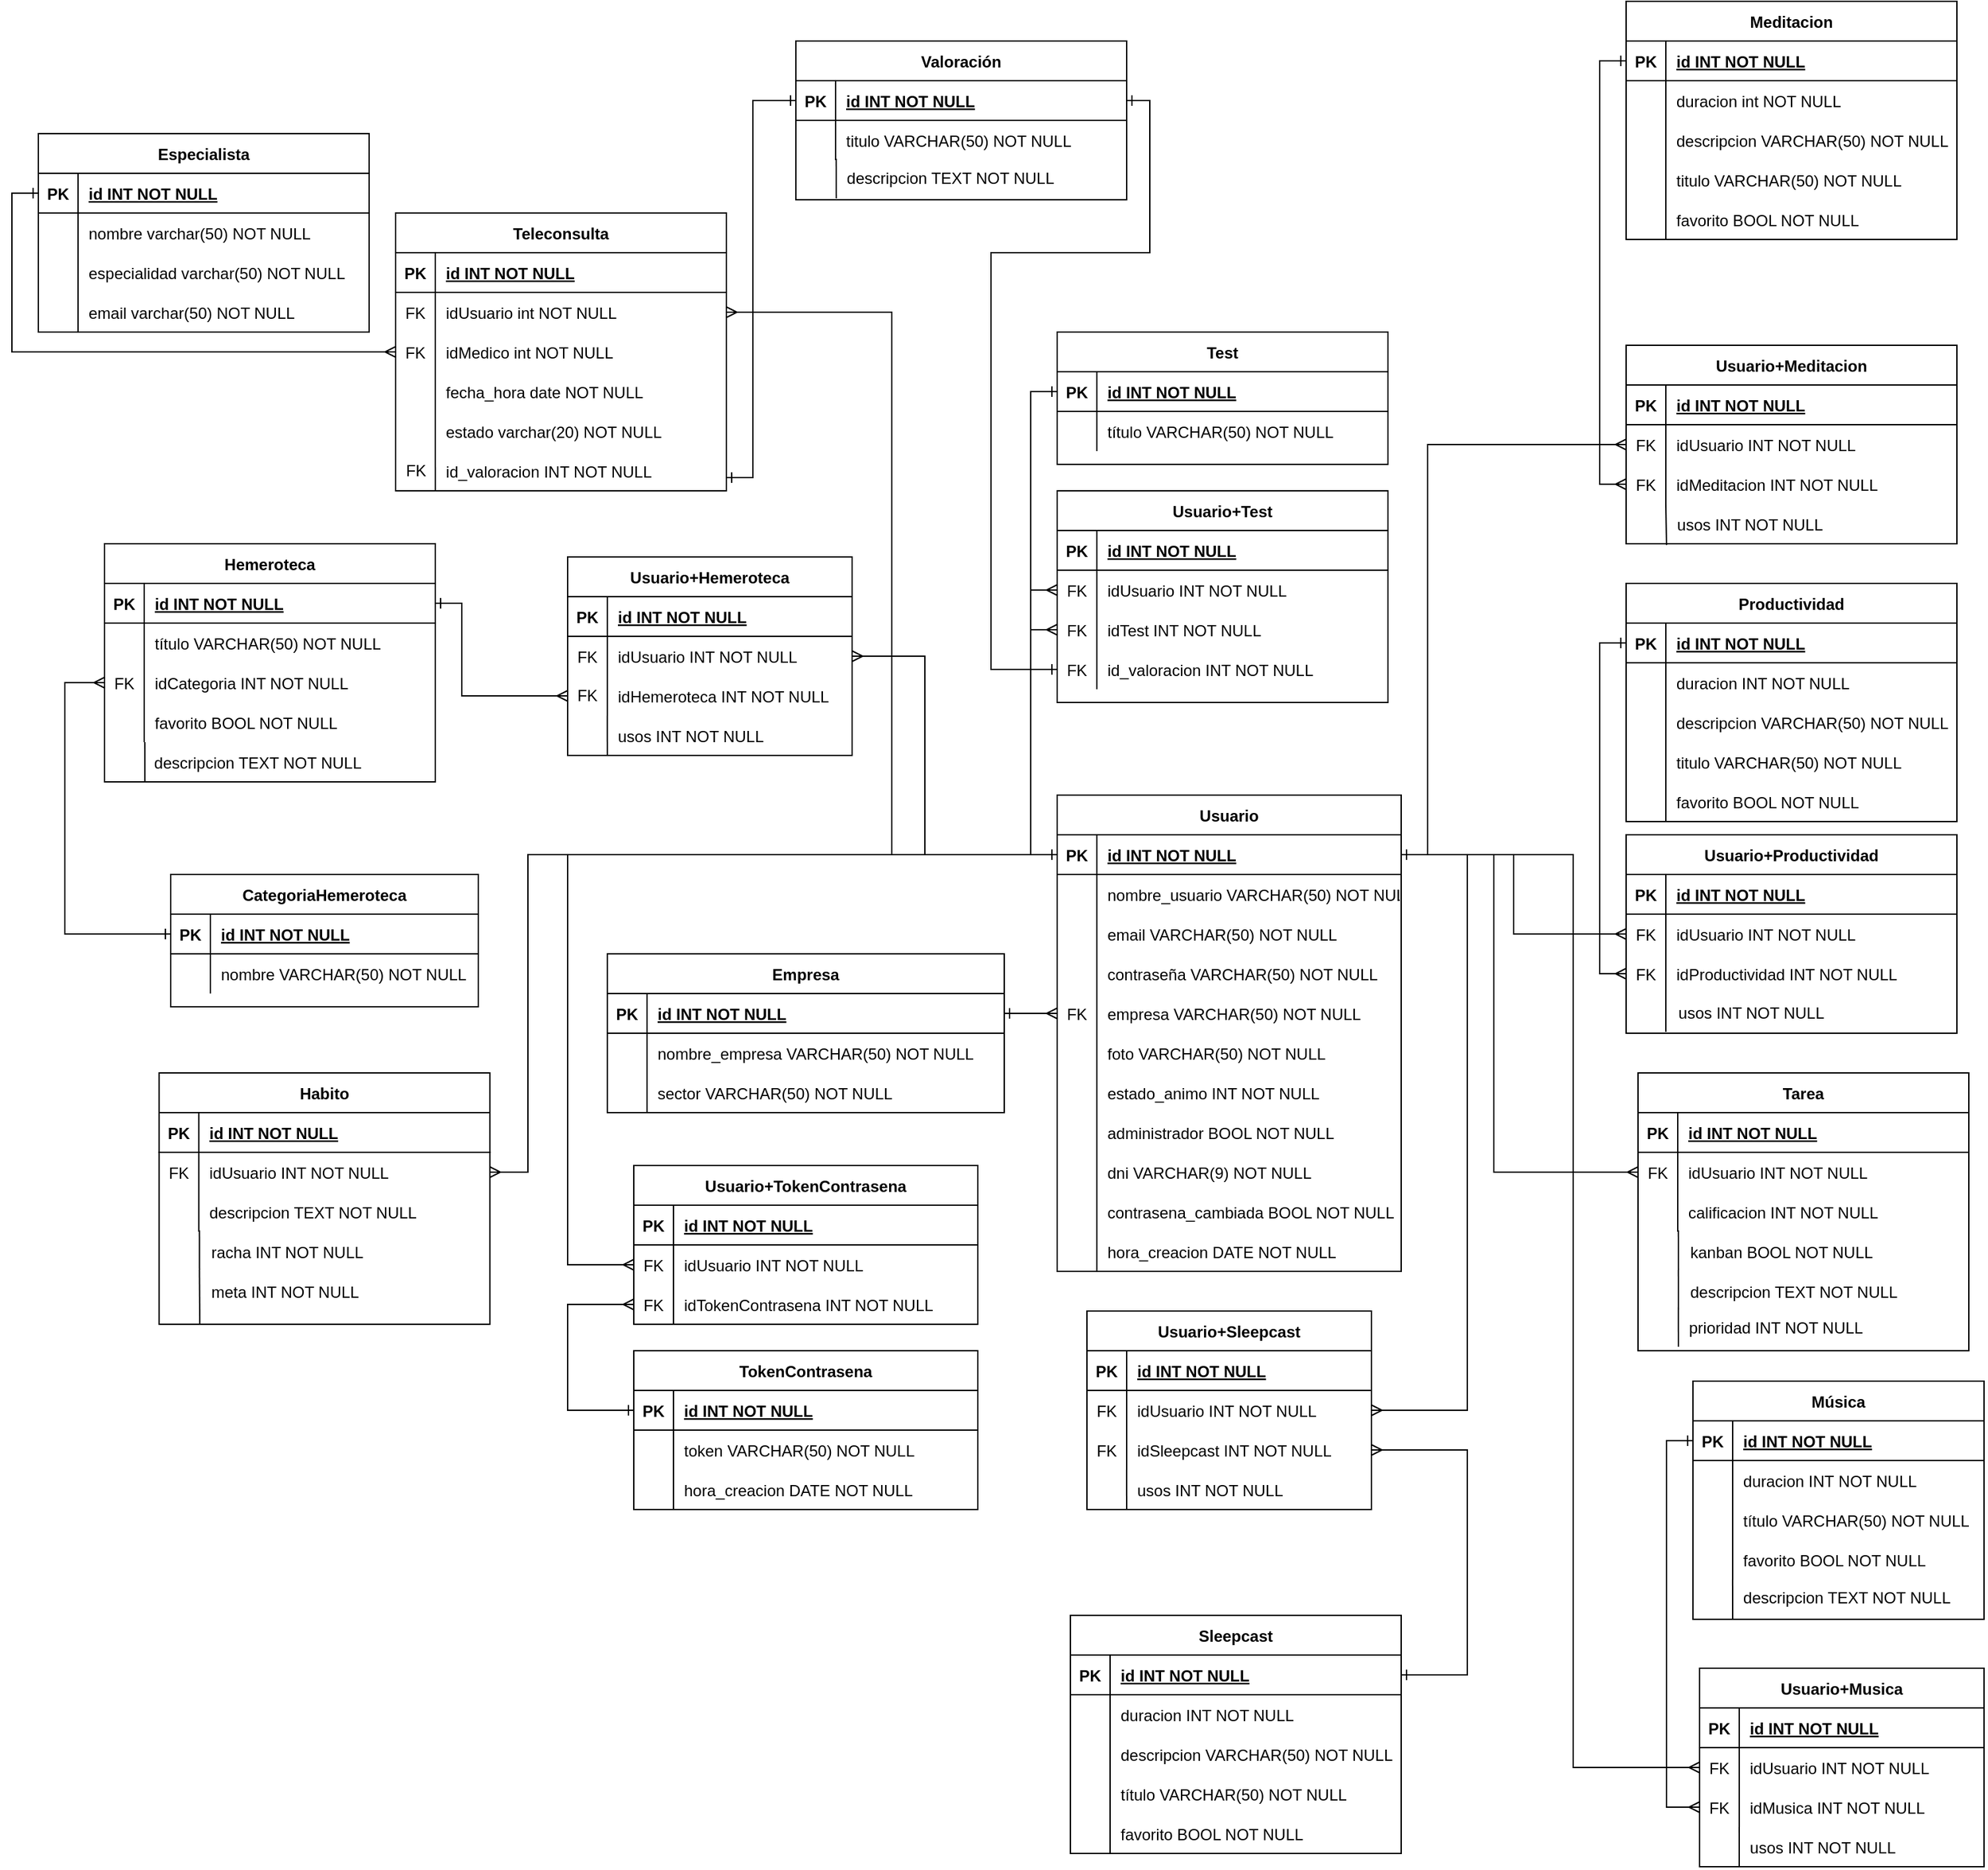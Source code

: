 <mxfile version="23.1.4" type="google">
  <diagram id="R2lEEEUBdFMjLlhIrx00" name="Page-1">
    <mxGraphModel grid="1" page="1" gridSize="10" guides="1" tooltips="1" connect="1" arrows="1" fold="1" pageScale="1" pageWidth="850" pageHeight="1100" math="0" shadow="0" extFonts="Permanent Marker^https://fonts.googleapis.com/css?family=Permanent+Marker">
      <root>
        <mxCell id="0" />
        <mxCell id="1" parent="0" />
        <mxCell id="C-vyLk0tnHw3VtMMgP7b-2" value="Meditacion" style="shape=table;startSize=30;container=1;collapsible=1;childLayout=tableLayout;fixedRows=1;rowLines=0;fontStyle=1;align=center;resizeLast=1;" vertex="1" parent="1">
          <mxGeometry x="440" y="-790" width="250" height="180" as="geometry" />
        </mxCell>
        <mxCell id="C-vyLk0tnHw3VtMMgP7b-3" value="" style="shape=partialRectangle;collapsible=0;dropTarget=0;pointerEvents=0;fillColor=none;points=[[0,0.5],[1,0.5]];portConstraint=eastwest;top=0;left=0;right=0;bottom=1;" vertex="1" parent="C-vyLk0tnHw3VtMMgP7b-2">
          <mxGeometry y="30" width="250" height="30" as="geometry" />
        </mxCell>
        <mxCell id="C-vyLk0tnHw3VtMMgP7b-4" value="PK" style="shape=partialRectangle;overflow=hidden;connectable=0;fillColor=none;top=0;left=0;bottom=0;right=0;fontStyle=1;" vertex="1" parent="C-vyLk0tnHw3VtMMgP7b-3">
          <mxGeometry width="30" height="30" as="geometry">
            <mxRectangle width="30" height="30" as="alternateBounds" />
          </mxGeometry>
        </mxCell>
        <mxCell id="C-vyLk0tnHw3VtMMgP7b-5" value="id INT NOT NULL" style="shape=partialRectangle;overflow=hidden;connectable=0;fillColor=none;top=0;left=0;bottom=0;right=0;align=left;spacingLeft=6;fontStyle=5;" vertex="1" parent="C-vyLk0tnHw3VtMMgP7b-3">
          <mxGeometry x="30" width="220" height="30" as="geometry">
            <mxRectangle width="220" height="30" as="alternateBounds" />
          </mxGeometry>
        </mxCell>
        <mxCell id="lzfLOWICpTCACdSr92bs-21" value="" style="shape=partialRectangle;collapsible=0;dropTarget=0;pointerEvents=0;fillColor=none;points=[[0,0.5],[1,0.5]];portConstraint=eastwest;top=0;left=0;right=0;bottom=0;" vertex="1" parent="C-vyLk0tnHw3VtMMgP7b-2">
          <mxGeometry y="60" width="250" height="30" as="geometry" />
        </mxCell>
        <mxCell id="lzfLOWICpTCACdSr92bs-22" value="" style="shape=partialRectangle;overflow=hidden;connectable=0;fillColor=none;top=0;left=0;bottom=0;right=0;" vertex="1" parent="lzfLOWICpTCACdSr92bs-21">
          <mxGeometry width="30" height="30" as="geometry">
            <mxRectangle width="30" height="30" as="alternateBounds" />
          </mxGeometry>
        </mxCell>
        <mxCell id="lzfLOWICpTCACdSr92bs-23" value="duracion int NOT NULL" style="shape=partialRectangle;overflow=hidden;connectable=0;fillColor=none;top=0;left=0;bottom=0;right=0;align=left;spacingLeft=6;" vertex="1" parent="lzfLOWICpTCACdSr92bs-21">
          <mxGeometry x="30" width="220" height="30" as="geometry">
            <mxRectangle width="220" height="30" as="alternateBounds" />
          </mxGeometry>
        </mxCell>
        <mxCell id="lzfLOWICpTCACdSr92bs-37" value="" style="shape=partialRectangle;collapsible=0;dropTarget=0;pointerEvents=0;fillColor=none;points=[[0,0.5],[1,0.5]];portConstraint=eastwest;top=0;left=0;right=0;bottom=0;" vertex="1" parent="C-vyLk0tnHw3VtMMgP7b-2">
          <mxGeometry y="90" width="250" height="30" as="geometry" />
        </mxCell>
        <mxCell id="lzfLOWICpTCACdSr92bs-38" value="" style="shape=partialRectangle;overflow=hidden;connectable=0;fillColor=none;top=0;left=0;bottom=0;right=0;" vertex="1" parent="lzfLOWICpTCACdSr92bs-37">
          <mxGeometry width="30" height="30" as="geometry">
            <mxRectangle width="30" height="30" as="alternateBounds" />
          </mxGeometry>
        </mxCell>
        <mxCell id="lzfLOWICpTCACdSr92bs-39" value="descripcion VARCHAR(50) NOT NULL" style="shape=partialRectangle;overflow=hidden;connectable=0;fillColor=none;top=0;left=0;bottom=0;right=0;align=left;spacingLeft=6;" vertex="1" parent="lzfLOWICpTCACdSr92bs-37">
          <mxGeometry x="30" width="220" height="30" as="geometry">
            <mxRectangle width="220" height="30" as="alternateBounds" />
          </mxGeometry>
        </mxCell>
        <mxCell id="9cmPwM0A1kSzXwF2ivX9-5" value="" style="shape=partialRectangle;collapsible=0;dropTarget=0;pointerEvents=0;fillColor=none;points=[[0,0.5],[1,0.5]];portConstraint=eastwest;top=0;left=0;right=0;bottom=0;" vertex="1" parent="C-vyLk0tnHw3VtMMgP7b-2">
          <mxGeometry y="120" width="250" height="30" as="geometry" />
        </mxCell>
        <mxCell id="9cmPwM0A1kSzXwF2ivX9-6" value="" style="shape=partialRectangle;overflow=hidden;connectable=0;fillColor=none;top=0;left=0;bottom=0;right=0;" vertex="1" parent="9cmPwM0A1kSzXwF2ivX9-5">
          <mxGeometry width="30" height="30" as="geometry">
            <mxRectangle width="30" height="30" as="alternateBounds" />
          </mxGeometry>
        </mxCell>
        <mxCell id="9cmPwM0A1kSzXwF2ivX9-7" value="titulo VARCHAR(50) NOT NULL" style="shape=partialRectangle;overflow=hidden;connectable=0;fillColor=none;top=0;left=0;bottom=0;right=0;align=left;spacingLeft=6;" vertex="1" parent="9cmPwM0A1kSzXwF2ivX9-5">
          <mxGeometry x="30" width="220" height="30" as="geometry">
            <mxRectangle width="220" height="30" as="alternateBounds" />
          </mxGeometry>
        </mxCell>
        <mxCell id="QVBWik88FH5_KJpUy_Ba-120" value="" style="shape=partialRectangle;collapsible=0;dropTarget=0;pointerEvents=0;fillColor=none;points=[[0,0.5],[1,0.5]];portConstraint=eastwest;top=0;left=0;right=0;bottom=0;" vertex="1" parent="C-vyLk0tnHw3VtMMgP7b-2">
          <mxGeometry y="150" width="250" height="30" as="geometry" />
        </mxCell>
        <mxCell id="QVBWik88FH5_KJpUy_Ba-121" value="" style="shape=partialRectangle;overflow=hidden;connectable=0;fillColor=none;top=0;left=0;bottom=0;right=0;" vertex="1" parent="QVBWik88FH5_KJpUy_Ba-120">
          <mxGeometry width="30" height="30" as="geometry">
            <mxRectangle width="30" height="30" as="alternateBounds" />
          </mxGeometry>
        </mxCell>
        <mxCell id="QVBWik88FH5_KJpUy_Ba-122" value="favorito BOOL NOT NULL" style="shape=partialRectangle;overflow=hidden;connectable=0;fillColor=none;top=0;left=0;bottom=0;right=0;align=left;spacingLeft=6;" vertex="1" parent="QVBWik88FH5_KJpUy_Ba-120">
          <mxGeometry x="30" width="220" height="30" as="geometry">
            <mxRectangle width="220" height="30" as="alternateBounds" />
          </mxGeometry>
        </mxCell>
        <mxCell id="C-vyLk0tnHw3VtMMgP7b-13" value="Especialista" style="shape=table;startSize=30;container=1;collapsible=1;childLayout=tableLayout;fixedRows=1;rowLines=0;fontStyle=1;align=center;resizeLast=1;" vertex="1" parent="1">
          <mxGeometry x="-760" y="-690" width="250" height="150" as="geometry" />
        </mxCell>
        <mxCell id="C-vyLk0tnHw3VtMMgP7b-14" value="" style="shape=partialRectangle;collapsible=0;dropTarget=0;pointerEvents=0;fillColor=none;points=[[0,0.5],[1,0.5]];portConstraint=eastwest;top=0;left=0;right=0;bottom=1;" vertex="1" parent="C-vyLk0tnHw3VtMMgP7b-13">
          <mxGeometry y="30" width="250" height="30" as="geometry" />
        </mxCell>
        <mxCell id="C-vyLk0tnHw3VtMMgP7b-15" value="PK" style="shape=partialRectangle;overflow=hidden;connectable=0;fillColor=none;top=0;left=0;bottom=0;right=0;fontStyle=1;" vertex="1" parent="C-vyLk0tnHw3VtMMgP7b-14">
          <mxGeometry width="30" height="30" as="geometry">
            <mxRectangle width="30" height="30" as="alternateBounds" />
          </mxGeometry>
        </mxCell>
        <mxCell id="C-vyLk0tnHw3VtMMgP7b-16" value="id INT NOT NULL" style="shape=partialRectangle;overflow=hidden;connectable=0;fillColor=none;top=0;left=0;bottom=0;right=0;align=left;spacingLeft=6;fontStyle=5;" vertex="1" parent="C-vyLk0tnHw3VtMMgP7b-14">
          <mxGeometry x="30" width="220" height="30" as="geometry">
            <mxRectangle width="220" height="30" as="alternateBounds" />
          </mxGeometry>
        </mxCell>
        <mxCell id="C-vyLk0tnHw3VtMMgP7b-17" value="" style="shape=partialRectangle;collapsible=0;dropTarget=0;pointerEvents=0;fillColor=none;points=[[0,0.5],[1,0.5]];portConstraint=eastwest;top=0;left=0;right=0;bottom=0;" vertex="1" parent="C-vyLk0tnHw3VtMMgP7b-13">
          <mxGeometry y="60" width="250" height="30" as="geometry" />
        </mxCell>
        <mxCell id="C-vyLk0tnHw3VtMMgP7b-18" value="" style="shape=partialRectangle;overflow=hidden;connectable=0;fillColor=none;top=0;left=0;bottom=0;right=0;" vertex="1" parent="C-vyLk0tnHw3VtMMgP7b-17">
          <mxGeometry width="30" height="30" as="geometry">
            <mxRectangle width="30" height="30" as="alternateBounds" />
          </mxGeometry>
        </mxCell>
        <mxCell id="C-vyLk0tnHw3VtMMgP7b-19" value="nombre varchar(50) NOT NULL" style="shape=partialRectangle;overflow=hidden;connectable=0;fillColor=none;top=0;left=0;bottom=0;right=0;align=left;spacingLeft=6;" vertex="1" parent="C-vyLk0tnHw3VtMMgP7b-17">
          <mxGeometry x="30" width="220" height="30" as="geometry">
            <mxRectangle width="220" height="30" as="alternateBounds" />
          </mxGeometry>
        </mxCell>
        <mxCell id="C-vyLk0tnHw3VtMMgP7b-20" value="" style="shape=partialRectangle;collapsible=0;dropTarget=0;pointerEvents=0;fillColor=none;points=[[0,0.5],[1,0.5]];portConstraint=eastwest;top=0;left=0;right=0;bottom=0;" vertex="1" parent="C-vyLk0tnHw3VtMMgP7b-13">
          <mxGeometry y="90" width="250" height="30" as="geometry" />
        </mxCell>
        <mxCell id="C-vyLk0tnHw3VtMMgP7b-21" value="" style="shape=partialRectangle;overflow=hidden;connectable=0;fillColor=none;top=0;left=0;bottom=0;right=0;" vertex="1" parent="C-vyLk0tnHw3VtMMgP7b-20">
          <mxGeometry width="30" height="30" as="geometry">
            <mxRectangle width="30" height="30" as="alternateBounds" />
          </mxGeometry>
        </mxCell>
        <mxCell id="C-vyLk0tnHw3VtMMgP7b-22" value="especialidad varchar(50) NOT NULL" style="shape=partialRectangle;overflow=hidden;connectable=0;fillColor=none;top=0;left=0;bottom=0;right=0;align=left;spacingLeft=6;" vertex="1" parent="C-vyLk0tnHw3VtMMgP7b-20">
          <mxGeometry x="30" width="220" height="30" as="geometry">
            <mxRectangle width="220" height="30" as="alternateBounds" />
          </mxGeometry>
        </mxCell>
        <mxCell id="lzfLOWICpTCACdSr92bs-59" value="" style="shape=partialRectangle;collapsible=0;dropTarget=0;pointerEvents=0;fillColor=none;points=[[0,0.5],[1,0.5]];portConstraint=eastwest;top=0;left=0;right=0;bottom=0;" vertex="1" parent="C-vyLk0tnHw3VtMMgP7b-13">
          <mxGeometry y="120" width="250" height="30" as="geometry" />
        </mxCell>
        <mxCell id="lzfLOWICpTCACdSr92bs-60" value="" style="shape=partialRectangle;overflow=hidden;connectable=0;fillColor=none;top=0;left=0;bottom=0;right=0;" vertex="1" parent="lzfLOWICpTCACdSr92bs-59">
          <mxGeometry width="30" height="30" as="geometry">
            <mxRectangle width="30" height="30" as="alternateBounds" />
          </mxGeometry>
        </mxCell>
        <mxCell id="lzfLOWICpTCACdSr92bs-61" value="email varchar(50) NOT NULL" style="shape=partialRectangle;overflow=hidden;connectable=0;fillColor=none;top=0;left=0;bottom=0;right=0;align=left;spacingLeft=6;" vertex="1" parent="lzfLOWICpTCACdSr92bs-59">
          <mxGeometry x="30" width="220" height="30" as="geometry">
            <mxRectangle width="220" height="30" as="alternateBounds" />
          </mxGeometry>
        </mxCell>
        <mxCell id="C-vyLk0tnHw3VtMMgP7b-23" value="Usuario" style="shape=table;startSize=30;container=1;collapsible=1;childLayout=tableLayout;fixedRows=1;rowLines=0;fontStyle=1;align=center;resizeLast=1;" vertex="1" parent="1">
          <mxGeometry x="10" y="-190" width="260" height="360" as="geometry" />
        </mxCell>
        <mxCell id="C-vyLk0tnHw3VtMMgP7b-24" value="" style="shape=partialRectangle;collapsible=0;dropTarget=0;pointerEvents=0;fillColor=none;points=[[0,0.5],[1,0.5]];portConstraint=eastwest;top=0;left=0;right=0;bottom=1;" vertex="1" parent="C-vyLk0tnHw3VtMMgP7b-23">
          <mxGeometry y="30" width="260" height="30" as="geometry" />
        </mxCell>
        <mxCell id="C-vyLk0tnHw3VtMMgP7b-25" value="PK" style="shape=partialRectangle;overflow=hidden;connectable=0;fillColor=none;top=0;left=0;bottom=0;right=0;fontStyle=1;" vertex="1" parent="C-vyLk0tnHw3VtMMgP7b-24">
          <mxGeometry width="30" height="30" as="geometry">
            <mxRectangle width="30" height="30" as="alternateBounds" />
          </mxGeometry>
        </mxCell>
        <mxCell id="C-vyLk0tnHw3VtMMgP7b-26" value="id INT NOT NULL" style="shape=partialRectangle;overflow=hidden;connectable=0;fillColor=none;top=0;left=0;bottom=0;right=0;align=left;spacingLeft=6;fontStyle=5;" vertex="1" parent="C-vyLk0tnHw3VtMMgP7b-24">
          <mxGeometry x="30" width="230" height="30" as="geometry">
            <mxRectangle width="230" height="30" as="alternateBounds" />
          </mxGeometry>
        </mxCell>
        <mxCell id="C-vyLk0tnHw3VtMMgP7b-27" value="" style="shape=partialRectangle;collapsible=0;dropTarget=0;pointerEvents=0;fillColor=none;points=[[0,0.5],[1,0.5]];portConstraint=eastwest;top=0;left=0;right=0;bottom=0;" vertex="1" parent="C-vyLk0tnHw3VtMMgP7b-23">
          <mxGeometry y="60" width="260" height="30" as="geometry" />
        </mxCell>
        <mxCell id="C-vyLk0tnHw3VtMMgP7b-28" value="" style="shape=partialRectangle;overflow=hidden;connectable=0;fillColor=none;top=0;left=0;bottom=0;right=0;" vertex="1" parent="C-vyLk0tnHw3VtMMgP7b-27">
          <mxGeometry width="30" height="30" as="geometry">
            <mxRectangle width="30" height="30" as="alternateBounds" />
          </mxGeometry>
        </mxCell>
        <mxCell id="C-vyLk0tnHw3VtMMgP7b-29" value="nombre_usuario VARCHAR(50) NOT NULL" style="shape=partialRectangle;overflow=hidden;connectable=0;fillColor=none;top=0;left=0;bottom=0;right=0;align=left;spacingLeft=6;" vertex="1" parent="C-vyLk0tnHw3VtMMgP7b-27">
          <mxGeometry x="30" width="230" height="30" as="geometry">
            <mxRectangle width="230" height="30" as="alternateBounds" />
          </mxGeometry>
        </mxCell>
        <mxCell id="lzfLOWICpTCACdSr92bs-1" value="" style="shape=partialRectangle;collapsible=0;dropTarget=0;pointerEvents=0;fillColor=none;points=[[0,0.5],[1,0.5]];portConstraint=eastwest;top=0;left=0;right=0;bottom=0;" vertex="1" parent="C-vyLk0tnHw3VtMMgP7b-23">
          <mxGeometry y="90" width="260" height="30" as="geometry" />
        </mxCell>
        <mxCell id="lzfLOWICpTCACdSr92bs-2" value="" style="shape=partialRectangle;overflow=hidden;connectable=0;fillColor=none;top=0;left=0;bottom=0;right=0;" vertex="1" parent="lzfLOWICpTCACdSr92bs-1">
          <mxGeometry width="30" height="30" as="geometry">
            <mxRectangle width="30" height="30" as="alternateBounds" />
          </mxGeometry>
        </mxCell>
        <mxCell id="lzfLOWICpTCACdSr92bs-3" value="email VARCHAR(50) NOT NULL" style="shape=partialRectangle;overflow=hidden;connectable=0;fillColor=none;top=0;left=0;bottom=0;right=0;align=left;spacingLeft=6;" vertex="1" parent="lzfLOWICpTCACdSr92bs-1">
          <mxGeometry x="30" width="230" height="30" as="geometry">
            <mxRectangle width="230" height="30" as="alternateBounds" />
          </mxGeometry>
        </mxCell>
        <mxCell id="lzfLOWICpTCACdSr92bs-4" value="" style="shape=partialRectangle;collapsible=0;dropTarget=0;pointerEvents=0;fillColor=none;points=[[0,0.5],[1,0.5]];portConstraint=eastwest;top=0;left=0;right=0;bottom=0;" vertex="1" parent="C-vyLk0tnHw3VtMMgP7b-23">
          <mxGeometry y="120" width="260" height="30" as="geometry" />
        </mxCell>
        <mxCell id="lzfLOWICpTCACdSr92bs-5" value="" style="shape=partialRectangle;overflow=hidden;connectable=0;fillColor=none;top=0;left=0;bottom=0;right=0;" vertex="1" parent="lzfLOWICpTCACdSr92bs-4">
          <mxGeometry width="30" height="30" as="geometry">
            <mxRectangle width="30" height="30" as="alternateBounds" />
          </mxGeometry>
        </mxCell>
        <mxCell id="lzfLOWICpTCACdSr92bs-6" value="contraseña VARCHAR(50) NOT NULL" style="shape=partialRectangle;overflow=hidden;connectable=0;fillColor=none;top=0;left=0;bottom=0;right=0;align=left;spacingLeft=6;" vertex="1" parent="lzfLOWICpTCACdSr92bs-4">
          <mxGeometry x="30" width="230" height="30" as="geometry">
            <mxRectangle width="230" height="30" as="alternateBounds" />
          </mxGeometry>
        </mxCell>
        <mxCell id="lzfLOWICpTCACdSr92bs-7" value="" style="shape=partialRectangle;collapsible=0;dropTarget=0;pointerEvents=0;fillColor=none;points=[[0,0.5],[1,0.5]];portConstraint=eastwest;top=0;left=0;right=0;bottom=0;" vertex="1" parent="C-vyLk0tnHw3VtMMgP7b-23">
          <mxGeometry y="150" width="260" height="30" as="geometry" />
        </mxCell>
        <mxCell id="lzfLOWICpTCACdSr92bs-8" value="FK" style="shape=partialRectangle;overflow=hidden;connectable=0;fillColor=none;top=0;left=0;bottom=0;right=0;" vertex="1" parent="lzfLOWICpTCACdSr92bs-7">
          <mxGeometry width="30" height="30" as="geometry">
            <mxRectangle width="30" height="30" as="alternateBounds" />
          </mxGeometry>
        </mxCell>
        <mxCell id="lzfLOWICpTCACdSr92bs-9" value="empresa VARCHAR(50) NOT NULL" style="shape=partialRectangle;overflow=hidden;connectable=0;fillColor=none;top=0;left=0;bottom=0;right=0;align=left;spacingLeft=6;" vertex="1" parent="lzfLOWICpTCACdSr92bs-7">
          <mxGeometry x="30" width="230" height="30" as="geometry">
            <mxRectangle width="230" height="30" as="alternateBounds" />
          </mxGeometry>
        </mxCell>
        <mxCell id="lzfLOWICpTCACdSr92bs-10" value="" style="shape=partialRectangle;collapsible=0;dropTarget=0;pointerEvents=0;fillColor=none;points=[[0,0.5],[1,0.5]];portConstraint=eastwest;top=0;left=0;right=0;bottom=0;" vertex="1" parent="C-vyLk0tnHw3VtMMgP7b-23">
          <mxGeometry y="180" width="260" height="30" as="geometry" />
        </mxCell>
        <mxCell id="lzfLOWICpTCACdSr92bs-11" value="" style="shape=partialRectangle;overflow=hidden;connectable=0;fillColor=none;top=0;left=0;bottom=0;right=0;" vertex="1" parent="lzfLOWICpTCACdSr92bs-10">
          <mxGeometry width="30" height="30" as="geometry">
            <mxRectangle width="30" height="30" as="alternateBounds" />
          </mxGeometry>
        </mxCell>
        <mxCell id="lzfLOWICpTCACdSr92bs-12" value="foto VARCHAR(50) NOT NULL" style="shape=partialRectangle;overflow=hidden;connectable=0;fillColor=none;top=0;left=0;bottom=0;right=0;align=left;spacingLeft=6;" vertex="1" parent="lzfLOWICpTCACdSr92bs-10">
          <mxGeometry x="30" width="230" height="30" as="geometry">
            <mxRectangle width="230" height="30" as="alternateBounds" />
          </mxGeometry>
        </mxCell>
        <mxCell id="9ps2IQxHx64A_IJhWpz4-74" value="" style="shape=partialRectangle;collapsible=0;dropTarget=0;pointerEvents=0;fillColor=none;points=[[0,0.5],[1,0.5]];portConstraint=eastwest;top=0;left=0;right=0;bottom=0;" vertex="1" parent="C-vyLk0tnHw3VtMMgP7b-23">
          <mxGeometry y="210" width="260" height="30" as="geometry" />
        </mxCell>
        <mxCell id="9ps2IQxHx64A_IJhWpz4-75" value="" style="shape=partialRectangle;overflow=hidden;connectable=0;fillColor=none;top=0;left=0;bottom=0;right=0;" vertex="1" parent="9ps2IQxHx64A_IJhWpz4-74">
          <mxGeometry width="30" height="30" as="geometry">
            <mxRectangle width="30" height="30" as="alternateBounds" />
          </mxGeometry>
        </mxCell>
        <mxCell id="9ps2IQxHx64A_IJhWpz4-76" value="estado_animo INT NOT NULL" style="shape=partialRectangle;overflow=hidden;connectable=0;fillColor=none;top=0;left=0;bottom=0;right=0;align=left;spacingLeft=6;" vertex="1" parent="9ps2IQxHx64A_IJhWpz4-74">
          <mxGeometry x="30" width="230" height="30" as="geometry">
            <mxRectangle width="230" height="30" as="alternateBounds" />
          </mxGeometry>
        </mxCell>
        <mxCell id="9cmPwM0A1kSzXwF2ivX9-1" value="" style="shape=partialRectangle;collapsible=0;dropTarget=0;pointerEvents=0;fillColor=none;points=[[0,0.5],[1,0.5]];portConstraint=eastwest;top=0;left=0;right=0;bottom=0;" vertex="1" parent="C-vyLk0tnHw3VtMMgP7b-23">
          <mxGeometry y="240" width="260" height="30" as="geometry" />
        </mxCell>
        <mxCell id="9cmPwM0A1kSzXwF2ivX9-2" value="" style="shape=partialRectangle;overflow=hidden;connectable=0;fillColor=none;top=0;left=0;bottom=0;right=0;" vertex="1" parent="9cmPwM0A1kSzXwF2ivX9-1">
          <mxGeometry width="30" height="30" as="geometry">
            <mxRectangle width="30" height="30" as="alternateBounds" />
          </mxGeometry>
        </mxCell>
        <mxCell id="9cmPwM0A1kSzXwF2ivX9-3" value="administrador BOOL NOT NULL" style="shape=partialRectangle;overflow=hidden;connectable=0;fillColor=none;top=0;left=0;bottom=0;right=0;align=left;spacingLeft=6;" vertex="1" parent="9cmPwM0A1kSzXwF2ivX9-1">
          <mxGeometry x="30" width="230" height="30" as="geometry">
            <mxRectangle width="230" height="30" as="alternateBounds" />
          </mxGeometry>
        </mxCell>
        <mxCell id="QVBWik88FH5_KJpUy_Ba-46" value="" style="shape=partialRectangle;collapsible=0;dropTarget=0;pointerEvents=0;fillColor=none;points=[[0,0.5],[1,0.5]];portConstraint=eastwest;top=0;left=0;right=0;bottom=0;" vertex="1" parent="C-vyLk0tnHw3VtMMgP7b-23">
          <mxGeometry y="270" width="260" height="30" as="geometry" />
        </mxCell>
        <mxCell id="QVBWik88FH5_KJpUy_Ba-47" value="" style="shape=partialRectangle;overflow=hidden;connectable=0;fillColor=none;top=0;left=0;bottom=0;right=0;" vertex="1" parent="QVBWik88FH5_KJpUy_Ba-46">
          <mxGeometry width="30" height="30" as="geometry">
            <mxRectangle width="30" height="30" as="alternateBounds" />
          </mxGeometry>
        </mxCell>
        <mxCell id="QVBWik88FH5_KJpUy_Ba-48" value="dni VARCHAR(9) NOT NULL" style="shape=partialRectangle;overflow=hidden;connectable=0;fillColor=none;top=0;left=0;bottom=0;right=0;align=left;spacingLeft=6;" vertex="1" parent="QVBWik88FH5_KJpUy_Ba-46">
          <mxGeometry x="30" width="230" height="30" as="geometry">
            <mxRectangle width="230" height="30" as="alternateBounds" />
          </mxGeometry>
        </mxCell>
        <mxCell id="bXuos6UuT6dxFXWUpLxq-1" value="" style="shape=partialRectangle;collapsible=0;dropTarget=0;pointerEvents=0;fillColor=none;points=[[0,0.5],[1,0.5]];portConstraint=eastwest;top=0;left=0;right=0;bottom=0;" vertex="1" parent="C-vyLk0tnHw3VtMMgP7b-23">
          <mxGeometry y="300" width="260" height="30" as="geometry" />
        </mxCell>
        <mxCell id="bXuos6UuT6dxFXWUpLxq-2" value="" style="shape=partialRectangle;overflow=hidden;connectable=0;fillColor=none;top=0;left=0;bottom=0;right=0;" vertex="1" parent="bXuos6UuT6dxFXWUpLxq-1">
          <mxGeometry width="30" height="30" as="geometry">
            <mxRectangle width="30" height="30" as="alternateBounds" />
          </mxGeometry>
        </mxCell>
        <mxCell id="bXuos6UuT6dxFXWUpLxq-3" value="contrasena_cambiada BOOL NOT NULL" style="shape=partialRectangle;overflow=hidden;connectable=0;fillColor=none;top=0;left=0;bottom=0;right=0;align=left;spacingLeft=6;" vertex="1" parent="bXuos6UuT6dxFXWUpLxq-1">
          <mxGeometry x="30" width="230" height="30" as="geometry">
            <mxRectangle width="230" height="30" as="alternateBounds" />
          </mxGeometry>
        </mxCell>
        <mxCell id="bXuos6UuT6dxFXWUpLxq-4" value="" style="shape=partialRectangle;collapsible=0;dropTarget=0;pointerEvents=0;fillColor=none;points=[[0,0.5],[1,0.5]];portConstraint=eastwest;top=0;left=0;right=0;bottom=0;" vertex="1" parent="C-vyLk0tnHw3VtMMgP7b-23">
          <mxGeometry y="330" width="260" height="30" as="geometry" />
        </mxCell>
        <mxCell id="bXuos6UuT6dxFXWUpLxq-5" value="" style="shape=partialRectangle;overflow=hidden;connectable=0;fillColor=none;top=0;left=0;bottom=0;right=0;" vertex="1" parent="bXuos6UuT6dxFXWUpLxq-4">
          <mxGeometry width="30" height="30" as="geometry">
            <mxRectangle width="30" height="30" as="alternateBounds" />
          </mxGeometry>
        </mxCell>
        <mxCell id="bXuos6UuT6dxFXWUpLxq-6" value="hora_creacion DATE NOT NULL" style="shape=partialRectangle;overflow=hidden;connectable=0;fillColor=none;top=0;left=0;bottom=0;right=0;align=left;spacingLeft=6;" vertex="1" parent="bXuos6UuT6dxFXWUpLxq-4">
          <mxGeometry x="30" width="230" height="30" as="geometry">
            <mxRectangle width="230" height="30" as="alternateBounds" />
          </mxGeometry>
        </mxCell>
        <mxCell id="lzfLOWICpTCACdSr92bs-40" value="Productividad" style="shape=table;startSize=30;container=1;collapsible=1;childLayout=tableLayout;fixedRows=1;rowLines=0;fontStyle=1;align=center;resizeLast=1;" vertex="1" parent="1">
          <mxGeometry x="440" y="-350" width="250" height="180" as="geometry" />
        </mxCell>
        <mxCell id="lzfLOWICpTCACdSr92bs-41" value="" style="shape=partialRectangle;collapsible=0;dropTarget=0;pointerEvents=0;fillColor=none;points=[[0,0.5],[1,0.5]];portConstraint=eastwest;top=0;left=0;right=0;bottom=1;" vertex="1" parent="lzfLOWICpTCACdSr92bs-40">
          <mxGeometry y="30" width="250" height="30" as="geometry" />
        </mxCell>
        <mxCell id="lzfLOWICpTCACdSr92bs-42" value="PK" style="shape=partialRectangle;overflow=hidden;connectable=0;fillColor=none;top=0;left=0;bottom=0;right=0;fontStyle=1;" vertex="1" parent="lzfLOWICpTCACdSr92bs-41">
          <mxGeometry width="30" height="30" as="geometry">
            <mxRectangle width="30" height="30" as="alternateBounds" />
          </mxGeometry>
        </mxCell>
        <mxCell id="lzfLOWICpTCACdSr92bs-43" value="id INT NOT NULL" style="shape=partialRectangle;overflow=hidden;connectable=0;fillColor=none;top=0;left=0;bottom=0;right=0;align=left;spacingLeft=6;fontStyle=5;" vertex="1" parent="lzfLOWICpTCACdSr92bs-41">
          <mxGeometry x="30" width="220" height="30" as="geometry">
            <mxRectangle width="220" height="30" as="alternateBounds" />
          </mxGeometry>
        </mxCell>
        <mxCell id="lzfLOWICpTCACdSr92bs-50" value="" style="shape=partialRectangle;collapsible=0;dropTarget=0;pointerEvents=0;fillColor=none;points=[[0,0.5],[1,0.5]];portConstraint=eastwest;top=0;left=0;right=0;bottom=0;" vertex="1" parent="lzfLOWICpTCACdSr92bs-40">
          <mxGeometry y="60" width="250" height="30" as="geometry" />
        </mxCell>
        <mxCell id="lzfLOWICpTCACdSr92bs-51" value="" style="shape=partialRectangle;overflow=hidden;connectable=0;fillColor=none;top=0;left=0;bottom=0;right=0;" vertex="1" parent="lzfLOWICpTCACdSr92bs-50">
          <mxGeometry width="30" height="30" as="geometry">
            <mxRectangle width="30" height="30" as="alternateBounds" />
          </mxGeometry>
        </mxCell>
        <mxCell id="lzfLOWICpTCACdSr92bs-52" value="duracion INT NOT NULL" style="shape=partialRectangle;overflow=hidden;connectable=0;fillColor=none;top=0;left=0;bottom=0;right=0;align=left;spacingLeft=6;" vertex="1" parent="lzfLOWICpTCACdSr92bs-50">
          <mxGeometry x="30" width="220" height="30" as="geometry">
            <mxRectangle width="220" height="30" as="alternateBounds" />
          </mxGeometry>
        </mxCell>
        <mxCell id="lzfLOWICpTCACdSr92bs-53" value="" style="shape=partialRectangle;collapsible=0;dropTarget=0;pointerEvents=0;fillColor=none;points=[[0,0.5],[1,0.5]];portConstraint=eastwest;top=0;left=0;right=0;bottom=0;" vertex="1" parent="lzfLOWICpTCACdSr92bs-40">
          <mxGeometry y="90" width="250" height="30" as="geometry" />
        </mxCell>
        <mxCell id="lzfLOWICpTCACdSr92bs-54" value="" style="shape=partialRectangle;overflow=hidden;connectable=0;fillColor=none;top=0;left=0;bottom=0;right=0;" vertex="1" parent="lzfLOWICpTCACdSr92bs-53">
          <mxGeometry width="30" height="30" as="geometry">
            <mxRectangle width="30" height="30" as="alternateBounds" />
          </mxGeometry>
        </mxCell>
        <mxCell id="lzfLOWICpTCACdSr92bs-55" value="descripcion VARCHAR(50) NOT NULL" style="shape=partialRectangle;overflow=hidden;connectable=0;fillColor=none;top=0;left=0;bottom=0;right=0;align=left;spacingLeft=6;" vertex="1" parent="lzfLOWICpTCACdSr92bs-53">
          <mxGeometry x="30" width="220" height="30" as="geometry">
            <mxRectangle width="220" height="30" as="alternateBounds" />
          </mxGeometry>
        </mxCell>
        <mxCell id="9cmPwM0A1kSzXwF2ivX9-8" value="" style="shape=partialRectangle;collapsible=0;dropTarget=0;pointerEvents=0;fillColor=none;points=[[0,0.5],[1,0.5]];portConstraint=eastwest;top=0;left=0;right=0;bottom=0;" vertex="1" parent="lzfLOWICpTCACdSr92bs-40">
          <mxGeometry y="120" width="250" height="30" as="geometry" />
        </mxCell>
        <mxCell id="9cmPwM0A1kSzXwF2ivX9-9" value="" style="shape=partialRectangle;overflow=hidden;connectable=0;fillColor=none;top=0;left=0;bottom=0;right=0;" vertex="1" parent="9cmPwM0A1kSzXwF2ivX9-8">
          <mxGeometry width="30" height="30" as="geometry">
            <mxRectangle width="30" height="30" as="alternateBounds" />
          </mxGeometry>
        </mxCell>
        <mxCell id="9cmPwM0A1kSzXwF2ivX9-10" value="titulo VARCHAR(50) NOT NULL" style="shape=partialRectangle;overflow=hidden;connectable=0;fillColor=none;top=0;left=0;bottom=0;right=0;align=left;spacingLeft=6;" vertex="1" parent="9cmPwM0A1kSzXwF2ivX9-8">
          <mxGeometry x="30" width="220" height="30" as="geometry">
            <mxRectangle width="220" height="30" as="alternateBounds" />
          </mxGeometry>
        </mxCell>
        <mxCell id="QVBWik88FH5_KJpUy_Ba-123" value="" style="shape=partialRectangle;collapsible=0;dropTarget=0;pointerEvents=0;fillColor=none;points=[[0,0.5],[1,0.5]];portConstraint=eastwest;top=0;left=0;right=0;bottom=0;" vertex="1" parent="lzfLOWICpTCACdSr92bs-40">
          <mxGeometry y="150" width="250" height="30" as="geometry" />
        </mxCell>
        <mxCell id="QVBWik88FH5_KJpUy_Ba-124" value="" style="shape=partialRectangle;overflow=hidden;connectable=0;fillColor=none;top=0;left=0;bottom=0;right=0;" vertex="1" parent="QVBWik88FH5_KJpUy_Ba-123">
          <mxGeometry width="30" height="30" as="geometry">
            <mxRectangle width="30" height="30" as="alternateBounds" />
          </mxGeometry>
        </mxCell>
        <mxCell id="QVBWik88FH5_KJpUy_Ba-125" value="favorito BOOL NOT NULL" style="shape=partialRectangle;overflow=hidden;connectable=0;fillColor=none;top=0;left=0;bottom=0;right=0;align=left;spacingLeft=6;" vertex="1" parent="QVBWik88FH5_KJpUy_Ba-123">
          <mxGeometry x="30" width="220" height="30" as="geometry">
            <mxRectangle width="220" height="30" as="alternateBounds" />
          </mxGeometry>
        </mxCell>
        <mxCell id="lzfLOWICpTCACdSr92bs-65" value="Teleconsulta" style="shape=table;startSize=30;container=1;collapsible=1;childLayout=tableLayout;fixedRows=1;rowLines=0;fontStyle=1;align=center;resizeLast=1;" vertex="1" parent="1">
          <mxGeometry x="-490" y="-630" width="250" height="210" as="geometry" />
        </mxCell>
        <mxCell id="lzfLOWICpTCACdSr92bs-66" value="" style="shape=partialRectangle;collapsible=0;dropTarget=0;pointerEvents=0;fillColor=none;points=[[0,0.5],[1,0.5]];portConstraint=eastwest;top=0;left=0;right=0;bottom=1;" vertex="1" parent="lzfLOWICpTCACdSr92bs-65">
          <mxGeometry y="30" width="250" height="30" as="geometry" />
        </mxCell>
        <mxCell id="lzfLOWICpTCACdSr92bs-67" value="PK" style="shape=partialRectangle;overflow=hidden;connectable=0;fillColor=none;top=0;left=0;bottom=0;right=0;fontStyle=1;" vertex="1" parent="lzfLOWICpTCACdSr92bs-66">
          <mxGeometry width="30" height="30" as="geometry">
            <mxRectangle width="30" height="30" as="alternateBounds" />
          </mxGeometry>
        </mxCell>
        <mxCell id="lzfLOWICpTCACdSr92bs-68" value="id INT NOT NULL" style="shape=partialRectangle;overflow=hidden;connectable=0;fillColor=none;top=0;left=0;bottom=0;right=0;align=left;spacingLeft=6;fontStyle=5;" vertex="1" parent="lzfLOWICpTCACdSr92bs-66">
          <mxGeometry x="30" width="220" height="30" as="geometry">
            <mxRectangle width="220" height="30" as="alternateBounds" />
          </mxGeometry>
        </mxCell>
        <mxCell id="lzfLOWICpTCACdSr92bs-69" value="" style="shape=partialRectangle;collapsible=0;dropTarget=0;pointerEvents=0;fillColor=none;points=[[0,0.5],[1,0.5]];portConstraint=eastwest;top=0;left=0;right=0;bottom=0;" vertex="1" parent="lzfLOWICpTCACdSr92bs-65">
          <mxGeometry y="60" width="250" height="30" as="geometry" />
        </mxCell>
        <mxCell id="lzfLOWICpTCACdSr92bs-70" value="FK" style="shape=partialRectangle;overflow=hidden;connectable=0;fillColor=none;top=0;left=0;bottom=0;right=0;" vertex="1" parent="lzfLOWICpTCACdSr92bs-69">
          <mxGeometry width="30" height="30" as="geometry">
            <mxRectangle width="30" height="30" as="alternateBounds" />
          </mxGeometry>
        </mxCell>
        <mxCell id="lzfLOWICpTCACdSr92bs-71" value="idUsuario int NOT NULL" style="shape=partialRectangle;overflow=hidden;connectable=0;fillColor=none;top=0;left=0;bottom=0;right=0;align=left;spacingLeft=6;" vertex="1" parent="lzfLOWICpTCACdSr92bs-69">
          <mxGeometry x="30" width="220" height="30" as="geometry">
            <mxRectangle width="220" height="30" as="alternateBounds" />
          </mxGeometry>
        </mxCell>
        <mxCell id="lzfLOWICpTCACdSr92bs-72" value="" style="shape=partialRectangle;collapsible=0;dropTarget=0;pointerEvents=0;fillColor=none;points=[[0,0.5],[1,0.5]];portConstraint=eastwest;top=0;left=0;right=0;bottom=0;" vertex="1" parent="lzfLOWICpTCACdSr92bs-65">
          <mxGeometry y="90" width="250" height="30" as="geometry" />
        </mxCell>
        <mxCell id="lzfLOWICpTCACdSr92bs-73" value="FK" style="shape=partialRectangle;overflow=hidden;connectable=0;fillColor=none;top=0;left=0;bottom=0;right=0;" vertex="1" parent="lzfLOWICpTCACdSr92bs-72">
          <mxGeometry width="30" height="30" as="geometry">
            <mxRectangle width="30" height="30" as="alternateBounds" />
          </mxGeometry>
        </mxCell>
        <mxCell id="lzfLOWICpTCACdSr92bs-74" value="idMedico int NOT NULL" style="shape=partialRectangle;overflow=hidden;connectable=0;fillColor=none;top=0;left=0;bottom=0;right=0;align=left;spacingLeft=6;" vertex="1" parent="lzfLOWICpTCACdSr92bs-72">
          <mxGeometry x="30" width="220" height="30" as="geometry">
            <mxRectangle width="220" height="30" as="alternateBounds" />
          </mxGeometry>
        </mxCell>
        <mxCell id="lzfLOWICpTCACdSr92bs-75" value="" style="shape=partialRectangle;collapsible=0;dropTarget=0;pointerEvents=0;fillColor=none;points=[[0,0.5],[1,0.5]];portConstraint=eastwest;top=0;left=0;right=0;bottom=0;" vertex="1" parent="lzfLOWICpTCACdSr92bs-65">
          <mxGeometry y="120" width="250" height="30" as="geometry" />
        </mxCell>
        <mxCell id="lzfLOWICpTCACdSr92bs-76" value="" style="shape=partialRectangle;overflow=hidden;connectable=0;fillColor=none;top=0;left=0;bottom=0;right=0;" vertex="1" parent="lzfLOWICpTCACdSr92bs-75">
          <mxGeometry width="30" height="30" as="geometry">
            <mxRectangle width="30" height="30" as="alternateBounds" />
          </mxGeometry>
        </mxCell>
        <mxCell id="lzfLOWICpTCACdSr92bs-77" value="fecha_hora date NOT NULL" style="shape=partialRectangle;overflow=hidden;connectable=0;fillColor=none;top=0;left=0;bottom=0;right=0;align=left;spacingLeft=6;" vertex="1" parent="lzfLOWICpTCACdSr92bs-75">
          <mxGeometry x="30" width="220" height="30" as="geometry">
            <mxRectangle width="220" height="30" as="alternateBounds" />
          </mxGeometry>
        </mxCell>
        <mxCell id="lzfLOWICpTCACdSr92bs-78" value="" style="shape=partialRectangle;collapsible=0;dropTarget=0;pointerEvents=0;fillColor=none;points=[[0,0.5],[1,0.5]];portConstraint=eastwest;top=0;left=0;right=0;bottom=0;" vertex="1" parent="lzfLOWICpTCACdSr92bs-65">
          <mxGeometry y="150" width="250" height="30" as="geometry" />
        </mxCell>
        <mxCell id="lzfLOWICpTCACdSr92bs-79" value="" style="shape=partialRectangle;overflow=hidden;connectable=0;fillColor=none;top=0;left=0;bottom=0;right=0;" vertex="1" parent="lzfLOWICpTCACdSr92bs-78">
          <mxGeometry width="30" height="30" as="geometry">
            <mxRectangle width="30" height="30" as="alternateBounds" />
          </mxGeometry>
        </mxCell>
        <mxCell id="lzfLOWICpTCACdSr92bs-80" value="estado varchar(20) NOT NULL" style="shape=partialRectangle;overflow=hidden;connectable=0;fillColor=none;top=0;left=0;bottom=0;right=0;align=left;spacingLeft=6;" vertex="1" parent="lzfLOWICpTCACdSr92bs-78">
          <mxGeometry x="30" width="220" height="30" as="geometry">
            <mxRectangle width="220" height="30" as="alternateBounds" />
          </mxGeometry>
        </mxCell>
        <mxCell id="9ps2IQxHx64A_IJhWpz4-17" value="Música" style="shape=table;startSize=30;container=1;collapsible=1;childLayout=tableLayout;fixedRows=1;rowLines=0;fontStyle=1;align=center;resizeLast=1;" vertex="1" parent="1">
          <mxGeometry x="490.52" y="253" width="220" height="180" as="geometry" />
        </mxCell>
        <mxCell id="9ps2IQxHx64A_IJhWpz4-18" value="" style="shape=partialRectangle;collapsible=0;dropTarget=0;pointerEvents=0;fillColor=none;points=[[0,0.5],[1,0.5]];portConstraint=eastwest;top=0;left=0;right=0;bottom=1;" vertex="1" parent="9ps2IQxHx64A_IJhWpz4-17">
          <mxGeometry y="30" width="220" height="30" as="geometry" />
        </mxCell>
        <mxCell id="9ps2IQxHx64A_IJhWpz4-19" value="PK" style="shape=partialRectangle;overflow=hidden;connectable=0;fillColor=none;top=0;left=0;bottom=0;right=0;fontStyle=1;" vertex="1" parent="9ps2IQxHx64A_IJhWpz4-18">
          <mxGeometry width="30" height="30" as="geometry">
            <mxRectangle width="30" height="30" as="alternateBounds" />
          </mxGeometry>
        </mxCell>
        <mxCell id="9ps2IQxHx64A_IJhWpz4-20" value="id INT NOT NULL" style="shape=partialRectangle;overflow=hidden;connectable=0;fillColor=none;top=0;left=0;bottom=0;right=0;align=left;spacingLeft=6;fontStyle=5;" vertex="1" parent="9ps2IQxHx64A_IJhWpz4-18">
          <mxGeometry x="30" width="190" height="30" as="geometry">
            <mxRectangle width="190" height="30" as="alternateBounds" />
          </mxGeometry>
        </mxCell>
        <mxCell id="9ps2IQxHx64A_IJhWpz4-27" value="" style="shape=partialRectangle;collapsible=0;dropTarget=0;pointerEvents=0;fillColor=none;points=[[0,0.5],[1,0.5]];portConstraint=eastwest;top=0;left=0;right=0;bottom=0;" vertex="1" parent="9ps2IQxHx64A_IJhWpz4-17">
          <mxGeometry y="60" width="220" height="30" as="geometry" />
        </mxCell>
        <mxCell id="9ps2IQxHx64A_IJhWpz4-28" value="" style="shape=partialRectangle;overflow=hidden;connectable=0;fillColor=none;top=0;left=0;bottom=0;right=0;" vertex="1" parent="9ps2IQxHx64A_IJhWpz4-27">
          <mxGeometry width="30" height="30" as="geometry">
            <mxRectangle width="30" height="30" as="alternateBounds" />
          </mxGeometry>
        </mxCell>
        <mxCell id="9ps2IQxHx64A_IJhWpz4-29" value="duracion INT NOT NULL" style="shape=partialRectangle;overflow=hidden;connectable=0;fillColor=none;top=0;left=0;bottom=0;right=0;align=left;spacingLeft=6;" vertex="1" parent="9ps2IQxHx64A_IJhWpz4-27">
          <mxGeometry x="30" width="190" height="30" as="geometry">
            <mxRectangle width="190" height="30" as="alternateBounds" />
          </mxGeometry>
        </mxCell>
        <mxCell id="9ps2IQxHx64A_IJhWpz4-30" value="" style="shape=partialRectangle;collapsible=0;dropTarget=0;pointerEvents=0;fillColor=none;points=[[0,0.5],[1,0.5]];portConstraint=eastwest;top=0;left=0;right=0;bottom=0;" vertex="1" parent="9ps2IQxHx64A_IJhWpz4-17">
          <mxGeometry y="90" width="220" height="30" as="geometry" />
        </mxCell>
        <mxCell id="9ps2IQxHx64A_IJhWpz4-31" value="" style="shape=partialRectangle;overflow=hidden;connectable=0;fillColor=none;top=0;left=0;bottom=0;right=0;" vertex="1" parent="9ps2IQxHx64A_IJhWpz4-30">
          <mxGeometry width="30" height="30" as="geometry">
            <mxRectangle width="30" height="30" as="alternateBounds" />
          </mxGeometry>
        </mxCell>
        <mxCell id="9ps2IQxHx64A_IJhWpz4-32" value="título VARCHAR(50) NOT NULL" style="shape=partialRectangle;overflow=hidden;connectable=0;fillColor=none;top=0;left=0;bottom=0;right=0;align=left;spacingLeft=6;" vertex="1" parent="9ps2IQxHx64A_IJhWpz4-30">
          <mxGeometry x="30" width="190" height="30" as="geometry">
            <mxRectangle width="190" height="30" as="alternateBounds" />
          </mxGeometry>
        </mxCell>
        <mxCell id="9cmPwM0A1kSzXwF2ivX9-11" value="" style="shape=partialRectangle;collapsible=0;dropTarget=0;pointerEvents=0;fillColor=none;points=[[0,0.5],[1,0.5]];portConstraint=eastwest;top=0;left=0;right=0;bottom=0;" vertex="1" parent="9ps2IQxHx64A_IJhWpz4-17">
          <mxGeometry y="120" width="220" height="30" as="geometry" />
        </mxCell>
        <mxCell id="9cmPwM0A1kSzXwF2ivX9-12" value="" style="shape=partialRectangle;overflow=hidden;connectable=0;fillColor=none;top=0;left=0;bottom=0;right=0;" vertex="1" parent="9cmPwM0A1kSzXwF2ivX9-11">
          <mxGeometry width="30" height="30" as="geometry">
            <mxRectangle width="30" height="30" as="alternateBounds" />
          </mxGeometry>
        </mxCell>
        <mxCell id="9cmPwM0A1kSzXwF2ivX9-13" value="favorito BOOL NOT NULL" style="shape=partialRectangle;overflow=hidden;connectable=0;fillColor=none;top=0;left=0;bottom=0;right=0;align=left;spacingLeft=6;" vertex="1" parent="9cmPwM0A1kSzXwF2ivX9-11">
          <mxGeometry x="30" width="190" height="30" as="geometry">
            <mxRectangle width="190" height="30" as="alternateBounds" />
          </mxGeometry>
        </mxCell>
        <mxCell id="9ps2IQxHx64A_IJhWpz4-33" value="Sleepcast" style="shape=table;startSize=30;container=1;collapsible=1;childLayout=tableLayout;fixedRows=1;rowLines=0;fontStyle=1;align=center;resizeLast=1;" vertex="1" parent="1">
          <mxGeometry x="20" y="430" width="250" height="180" as="geometry" />
        </mxCell>
        <mxCell id="9ps2IQxHx64A_IJhWpz4-34" value="" style="shape=partialRectangle;collapsible=0;dropTarget=0;pointerEvents=0;fillColor=none;points=[[0,0.5],[1,0.5]];portConstraint=eastwest;top=0;left=0;right=0;bottom=1;" vertex="1" parent="9ps2IQxHx64A_IJhWpz4-33">
          <mxGeometry y="30" width="250" height="30" as="geometry" />
        </mxCell>
        <mxCell id="9ps2IQxHx64A_IJhWpz4-35" value="PK" style="shape=partialRectangle;overflow=hidden;connectable=0;fillColor=none;top=0;left=0;bottom=0;right=0;fontStyle=1;" vertex="1" parent="9ps2IQxHx64A_IJhWpz4-34">
          <mxGeometry width="30" height="30" as="geometry">
            <mxRectangle width="30" height="30" as="alternateBounds" />
          </mxGeometry>
        </mxCell>
        <mxCell id="9ps2IQxHx64A_IJhWpz4-36" value="id INT NOT NULL" style="shape=partialRectangle;overflow=hidden;connectable=0;fillColor=none;top=0;left=0;bottom=0;right=0;align=left;spacingLeft=6;fontStyle=5;" vertex="1" parent="9ps2IQxHx64A_IJhWpz4-34">
          <mxGeometry x="30" width="220" height="30" as="geometry">
            <mxRectangle width="220" height="30" as="alternateBounds" />
          </mxGeometry>
        </mxCell>
        <mxCell id="9ps2IQxHx64A_IJhWpz4-43" value="" style="shape=partialRectangle;collapsible=0;dropTarget=0;pointerEvents=0;fillColor=none;points=[[0,0.5],[1,0.5]];portConstraint=eastwest;top=0;left=0;right=0;bottom=0;" vertex="1" parent="9ps2IQxHx64A_IJhWpz4-33">
          <mxGeometry y="60" width="250" height="30" as="geometry" />
        </mxCell>
        <mxCell id="9ps2IQxHx64A_IJhWpz4-44" value="" style="shape=partialRectangle;overflow=hidden;connectable=0;fillColor=none;top=0;left=0;bottom=0;right=0;" vertex="1" parent="9ps2IQxHx64A_IJhWpz4-43">
          <mxGeometry width="30" height="30" as="geometry">
            <mxRectangle width="30" height="30" as="alternateBounds" />
          </mxGeometry>
        </mxCell>
        <mxCell id="9ps2IQxHx64A_IJhWpz4-45" value="duracion INT NOT NULL" style="shape=partialRectangle;overflow=hidden;connectable=0;fillColor=none;top=0;left=0;bottom=0;right=0;align=left;spacingLeft=6;" vertex="1" parent="9ps2IQxHx64A_IJhWpz4-43">
          <mxGeometry x="30" width="220" height="30" as="geometry">
            <mxRectangle width="220" height="30" as="alternateBounds" />
          </mxGeometry>
        </mxCell>
        <mxCell id="9ps2IQxHx64A_IJhWpz4-46" value="" style="shape=partialRectangle;collapsible=0;dropTarget=0;pointerEvents=0;fillColor=none;points=[[0,0.5],[1,0.5]];portConstraint=eastwest;top=0;left=0;right=0;bottom=0;" vertex="1" parent="9ps2IQxHx64A_IJhWpz4-33">
          <mxGeometry y="90" width="250" height="30" as="geometry" />
        </mxCell>
        <mxCell id="9ps2IQxHx64A_IJhWpz4-47" value="" style="shape=partialRectangle;overflow=hidden;connectable=0;fillColor=none;top=0;left=0;bottom=0;right=0;" vertex="1" parent="9ps2IQxHx64A_IJhWpz4-46">
          <mxGeometry width="30" height="30" as="geometry">
            <mxRectangle width="30" height="30" as="alternateBounds" />
          </mxGeometry>
        </mxCell>
        <mxCell id="9ps2IQxHx64A_IJhWpz4-48" value="descripcion VARCHAR(50) NOT NULL" style="shape=partialRectangle;overflow=hidden;connectable=0;fillColor=none;top=0;left=0;bottom=0;right=0;align=left;spacingLeft=6;" vertex="1" parent="9ps2IQxHx64A_IJhWpz4-46">
          <mxGeometry x="30" width="220" height="30" as="geometry">
            <mxRectangle width="220" height="30" as="alternateBounds" />
          </mxGeometry>
        </mxCell>
        <mxCell id="9ps2IQxHx64A_IJhWpz4-97" value="" style="shape=partialRectangle;collapsible=0;dropTarget=0;pointerEvents=0;fillColor=none;points=[[0,0.5],[1,0.5]];portConstraint=eastwest;top=0;left=0;right=0;bottom=0;" vertex="1" parent="9ps2IQxHx64A_IJhWpz4-33">
          <mxGeometry y="120" width="250" height="30" as="geometry" />
        </mxCell>
        <mxCell id="9ps2IQxHx64A_IJhWpz4-98" value="" style="shape=partialRectangle;overflow=hidden;connectable=0;fillColor=none;top=0;left=0;bottom=0;right=0;" vertex="1" parent="9ps2IQxHx64A_IJhWpz4-97">
          <mxGeometry width="30" height="30" as="geometry">
            <mxRectangle width="30" height="30" as="alternateBounds" />
          </mxGeometry>
        </mxCell>
        <mxCell id="9ps2IQxHx64A_IJhWpz4-99" value="título VARCHAR(50) NOT NULL" style="shape=partialRectangle;overflow=hidden;connectable=0;fillColor=none;top=0;left=0;bottom=0;right=0;align=left;spacingLeft=6;" vertex="1" parent="9ps2IQxHx64A_IJhWpz4-97">
          <mxGeometry x="30" width="220" height="30" as="geometry">
            <mxRectangle width="220" height="30" as="alternateBounds" />
          </mxGeometry>
        </mxCell>
        <mxCell id="9cmPwM0A1kSzXwF2ivX9-14" value="" style="shape=partialRectangle;collapsible=0;dropTarget=0;pointerEvents=0;fillColor=none;points=[[0,0.5],[1,0.5]];portConstraint=eastwest;top=0;left=0;right=0;bottom=0;" vertex="1" parent="9ps2IQxHx64A_IJhWpz4-33">
          <mxGeometry y="150" width="250" height="30" as="geometry" />
        </mxCell>
        <mxCell id="9cmPwM0A1kSzXwF2ivX9-15" value="" style="shape=partialRectangle;overflow=hidden;connectable=0;fillColor=none;top=0;left=0;bottom=0;right=0;" vertex="1" parent="9cmPwM0A1kSzXwF2ivX9-14">
          <mxGeometry width="30" height="30" as="geometry">
            <mxRectangle width="30" height="30" as="alternateBounds" />
          </mxGeometry>
        </mxCell>
        <mxCell id="9cmPwM0A1kSzXwF2ivX9-16" value="favorito BOOL NOT NULL" style="shape=partialRectangle;overflow=hidden;connectable=0;fillColor=none;top=0;left=0;bottom=0;right=0;align=left;spacingLeft=6;" vertex="1" parent="9cmPwM0A1kSzXwF2ivX9-14">
          <mxGeometry x="30" width="220" height="30" as="geometry">
            <mxRectangle width="220" height="30" as="alternateBounds" />
          </mxGeometry>
        </mxCell>
        <mxCell id="9ps2IQxHx64A_IJhWpz4-79" value="Hemeroteca" style="shape=table;startSize=30;container=1;collapsible=1;childLayout=tableLayout;fixedRows=1;rowLines=0;fontStyle=1;align=center;resizeLast=1;" vertex="1" parent="1">
          <mxGeometry x="-710" y="-380" width="250" height="180" as="geometry" />
        </mxCell>
        <mxCell id="9ps2IQxHx64A_IJhWpz4-80" value="" style="shape=partialRectangle;collapsible=0;dropTarget=0;pointerEvents=0;fillColor=none;points=[[0,0.5],[1,0.5]];portConstraint=eastwest;top=0;left=0;right=0;bottom=1;" vertex="1" parent="9ps2IQxHx64A_IJhWpz4-79">
          <mxGeometry y="30" width="250" height="30" as="geometry" />
        </mxCell>
        <mxCell id="9ps2IQxHx64A_IJhWpz4-81" value="PK" style="shape=partialRectangle;overflow=hidden;connectable=0;fillColor=none;top=0;left=0;bottom=0;right=0;fontStyle=1;" vertex="1" parent="9ps2IQxHx64A_IJhWpz4-80">
          <mxGeometry width="30" height="30" as="geometry">
            <mxRectangle width="30" height="30" as="alternateBounds" />
          </mxGeometry>
        </mxCell>
        <mxCell id="9ps2IQxHx64A_IJhWpz4-82" value="id INT NOT NULL" style="shape=partialRectangle;overflow=hidden;connectable=0;fillColor=none;top=0;left=0;bottom=0;right=0;align=left;spacingLeft=6;fontStyle=5;" vertex="1" parent="9ps2IQxHx64A_IJhWpz4-80">
          <mxGeometry x="30" width="220" height="30" as="geometry">
            <mxRectangle width="220" height="30" as="alternateBounds" />
          </mxGeometry>
        </mxCell>
        <mxCell id="9ps2IQxHx64A_IJhWpz4-89" value="" style="shape=partialRectangle;collapsible=0;dropTarget=0;pointerEvents=0;fillColor=none;points=[[0,0.5],[1,0.5]];portConstraint=eastwest;top=0;left=0;right=0;bottom=0;" vertex="1" parent="9ps2IQxHx64A_IJhWpz4-79">
          <mxGeometry y="60" width="250" height="30" as="geometry" />
        </mxCell>
        <mxCell id="9ps2IQxHx64A_IJhWpz4-90" value="" style="shape=partialRectangle;overflow=hidden;connectable=0;fillColor=none;top=0;left=0;bottom=0;right=0;" vertex="1" parent="9ps2IQxHx64A_IJhWpz4-89">
          <mxGeometry width="30" height="30" as="geometry">
            <mxRectangle width="30" height="30" as="alternateBounds" />
          </mxGeometry>
        </mxCell>
        <mxCell id="9ps2IQxHx64A_IJhWpz4-91" value="título VARCHAR(50) NOT NULL" style="shape=partialRectangle;overflow=hidden;connectable=0;fillColor=none;top=0;left=0;bottom=0;right=0;align=left;spacingLeft=6;" vertex="1" parent="9ps2IQxHx64A_IJhWpz4-89">
          <mxGeometry x="30" width="220" height="30" as="geometry">
            <mxRectangle width="220" height="30" as="alternateBounds" />
          </mxGeometry>
        </mxCell>
        <mxCell id="9ps2IQxHx64A_IJhWpz4-92" value="" style="shape=partialRectangle;collapsible=0;dropTarget=0;pointerEvents=0;fillColor=none;points=[[0,0.5],[1,0.5]];portConstraint=eastwest;top=0;left=0;right=0;bottom=0;" vertex="1" parent="9ps2IQxHx64A_IJhWpz4-79">
          <mxGeometry y="90" width="250" height="30" as="geometry" />
        </mxCell>
        <mxCell id="9ps2IQxHx64A_IJhWpz4-93" value="FK" style="shape=partialRectangle;overflow=hidden;connectable=0;fillColor=none;top=0;left=0;bottom=0;right=0;" vertex="1" parent="9ps2IQxHx64A_IJhWpz4-92">
          <mxGeometry width="30" height="30" as="geometry">
            <mxRectangle width="30" height="30" as="alternateBounds" />
          </mxGeometry>
        </mxCell>
        <mxCell id="9ps2IQxHx64A_IJhWpz4-94" value="idCategoria INT NOT NULL" style="shape=partialRectangle;overflow=hidden;connectable=0;fillColor=none;top=0;left=0;bottom=0;right=0;align=left;spacingLeft=6;" vertex="1" parent="9ps2IQxHx64A_IJhWpz4-92">
          <mxGeometry x="30" width="220" height="30" as="geometry">
            <mxRectangle width="220" height="30" as="alternateBounds" />
          </mxGeometry>
        </mxCell>
        <mxCell id="9cmPwM0A1kSzXwF2ivX9-17" value="" style="shape=partialRectangle;collapsible=0;dropTarget=0;pointerEvents=0;fillColor=none;points=[[0,0.5],[1,0.5]];portConstraint=eastwest;top=0;left=0;right=0;bottom=0;" vertex="1" parent="9ps2IQxHx64A_IJhWpz4-79">
          <mxGeometry y="120" width="250" height="30" as="geometry" />
        </mxCell>
        <mxCell id="9cmPwM0A1kSzXwF2ivX9-18" value="" style="shape=partialRectangle;overflow=hidden;connectable=0;fillColor=none;top=0;left=0;bottom=0;right=0;" vertex="1" parent="9cmPwM0A1kSzXwF2ivX9-17">
          <mxGeometry width="30" height="30" as="geometry">
            <mxRectangle width="30" height="30" as="alternateBounds" />
          </mxGeometry>
        </mxCell>
        <mxCell id="9cmPwM0A1kSzXwF2ivX9-19" value="favorito BOOL NOT NULL" style="shape=partialRectangle;overflow=hidden;connectable=0;fillColor=none;top=0;left=0;bottom=0;right=0;align=left;spacingLeft=6;" vertex="1" parent="9cmPwM0A1kSzXwF2ivX9-17">
          <mxGeometry x="30" width="220" height="30" as="geometry">
            <mxRectangle width="220" height="30" as="alternateBounds" />
          </mxGeometry>
        </mxCell>
        <mxCell id="9ps2IQxHx64A_IJhWpz4-95" style="edgeStyle=orthogonalEdgeStyle;rounded=0;orthogonalLoop=1;jettySize=auto;html=1;exitX=1;exitY=0.5;exitDx=0;exitDy=0;entryX=0;entryY=0.5;entryDx=0;entryDy=0;startArrow=ERmany;startFill=0;endArrow=ERone;endFill=0;" edge="1" parent="1" source="lzfLOWICpTCACdSr92bs-69" target="C-vyLk0tnHw3VtMMgP7b-24">
          <mxGeometry relative="1" as="geometry" />
        </mxCell>
        <mxCell id="9ps2IQxHx64A_IJhWpz4-137" value="Empresa" style="shape=table;startSize=30;container=1;collapsible=1;childLayout=tableLayout;fixedRows=1;rowLines=0;fontStyle=1;align=center;resizeLast=1;" vertex="1" parent="1">
          <mxGeometry x="-330" y="-70" width="300" height="120" as="geometry" />
        </mxCell>
        <mxCell id="9ps2IQxHx64A_IJhWpz4-138" value="" style="shape=partialRectangle;collapsible=0;dropTarget=0;pointerEvents=0;fillColor=none;points=[[0,0.5],[1,0.5]];portConstraint=eastwest;top=0;left=0;right=0;bottom=1;" vertex="1" parent="9ps2IQxHx64A_IJhWpz4-137">
          <mxGeometry y="30" width="300" height="30" as="geometry" />
        </mxCell>
        <mxCell id="9ps2IQxHx64A_IJhWpz4-139" value="PK" style="shape=partialRectangle;overflow=hidden;connectable=0;fillColor=none;top=0;left=0;bottom=0;right=0;fontStyle=1;" vertex="1" parent="9ps2IQxHx64A_IJhWpz4-138">
          <mxGeometry width="30" height="30" as="geometry">
            <mxRectangle width="30" height="30" as="alternateBounds" />
          </mxGeometry>
        </mxCell>
        <mxCell id="9ps2IQxHx64A_IJhWpz4-140" value="id INT NOT NULL" style="shape=partialRectangle;overflow=hidden;connectable=0;fillColor=none;top=0;left=0;bottom=0;right=0;align=left;spacingLeft=6;fontStyle=5;" vertex="1" parent="9ps2IQxHx64A_IJhWpz4-138">
          <mxGeometry x="30" width="270" height="30" as="geometry">
            <mxRectangle width="270" height="30" as="alternateBounds" />
          </mxGeometry>
        </mxCell>
        <mxCell id="9ps2IQxHx64A_IJhWpz4-141" value="" style="shape=partialRectangle;collapsible=0;dropTarget=0;pointerEvents=0;fillColor=none;points=[[0,0.5],[1,0.5]];portConstraint=eastwest;top=0;left=0;right=0;bottom=0;" vertex="1" parent="9ps2IQxHx64A_IJhWpz4-137">
          <mxGeometry y="60" width="300" height="30" as="geometry" />
        </mxCell>
        <mxCell id="9ps2IQxHx64A_IJhWpz4-142" value="" style="shape=partialRectangle;overflow=hidden;connectable=0;fillColor=none;top=0;left=0;bottom=0;right=0;" vertex="1" parent="9ps2IQxHx64A_IJhWpz4-141">
          <mxGeometry width="30" height="30" as="geometry">
            <mxRectangle width="30" height="30" as="alternateBounds" />
          </mxGeometry>
        </mxCell>
        <mxCell id="9ps2IQxHx64A_IJhWpz4-143" value="nombre_empresa VARCHAR(50) NOT NULL" style="shape=partialRectangle;overflow=hidden;connectable=0;fillColor=none;top=0;left=0;bottom=0;right=0;align=left;spacingLeft=6;" vertex="1" parent="9ps2IQxHx64A_IJhWpz4-141">
          <mxGeometry x="30" width="270" height="30" as="geometry">
            <mxRectangle width="270" height="30" as="alternateBounds" />
          </mxGeometry>
        </mxCell>
        <mxCell id="9ps2IQxHx64A_IJhWpz4-144" value="" style="shape=partialRectangle;collapsible=0;dropTarget=0;pointerEvents=0;fillColor=none;points=[[0,0.5],[1,0.5]];portConstraint=eastwest;top=0;left=0;right=0;bottom=0;" vertex="1" parent="9ps2IQxHx64A_IJhWpz4-137">
          <mxGeometry y="90" width="300" height="30" as="geometry" />
        </mxCell>
        <mxCell id="9ps2IQxHx64A_IJhWpz4-145" value="" style="shape=partialRectangle;overflow=hidden;connectable=0;fillColor=none;top=0;left=0;bottom=0;right=0;" vertex="1" parent="9ps2IQxHx64A_IJhWpz4-144">
          <mxGeometry width="30" height="30" as="geometry">
            <mxRectangle width="30" height="30" as="alternateBounds" />
          </mxGeometry>
        </mxCell>
        <mxCell id="9ps2IQxHx64A_IJhWpz4-146" value="sector VARCHAR(50) NOT NULL" style="shape=partialRectangle;overflow=hidden;connectable=0;fillColor=none;top=0;left=0;bottom=0;right=0;align=left;spacingLeft=6;" vertex="1" parent="9ps2IQxHx64A_IJhWpz4-144">
          <mxGeometry x="30" width="270" height="30" as="geometry">
            <mxRectangle width="270" height="30" as="alternateBounds" />
          </mxGeometry>
        </mxCell>
        <mxCell id="9ps2IQxHx64A_IJhWpz4-194" value="Test" style="shape=table;startSize=30;container=1;collapsible=1;childLayout=tableLayout;fixedRows=1;rowLines=0;fontStyle=1;align=center;resizeLast=1;" vertex="1" parent="1">
          <mxGeometry x="10" y="-540" width="250" height="100" as="geometry" />
        </mxCell>
        <mxCell id="9ps2IQxHx64A_IJhWpz4-195" value="" style="shape=partialRectangle;collapsible=0;dropTarget=0;pointerEvents=0;fillColor=none;points=[[0,0.5],[1,0.5]];portConstraint=eastwest;top=0;left=0;right=0;bottom=1;" vertex="1" parent="9ps2IQxHx64A_IJhWpz4-194">
          <mxGeometry y="30" width="250" height="30" as="geometry" />
        </mxCell>
        <mxCell id="9ps2IQxHx64A_IJhWpz4-196" value="PK" style="shape=partialRectangle;overflow=hidden;connectable=0;fillColor=none;top=0;left=0;bottom=0;right=0;fontStyle=1;" vertex="1" parent="9ps2IQxHx64A_IJhWpz4-195">
          <mxGeometry width="30" height="30" as="geometry">
            <mxRectangle width="30" height="30" as="alternateBounds" />
          </mxGeometry>
        </mxCell>
        <mxCell id="9ps2IQxHx64A_IJhWpz4-197" value="id INT NOT NULL" style="shape=partialRectangle;overflow=hidden;connectable=0;fillColor=none;top=0;left=0;bottom=0;right=0;align=left;spacingLeft=6;fontStyle=5;" vertex="1" parent="9ps2IQxHx64A_IJhWpz4-195">
          <mxGeometry x="30" width="220" height="30" as="geometry">
            <mxRectangle width="220" height="30" as="alternateBounds" />
          </mxGeometry>
        </mxCell>
        <mxCell id="9ps2IQxHx64A_IJhWpz4-204" value="" style="shape=partialRectangle;collapsible=0;dropTarget=0;pointerEvents=0;fillColor=none;points=[[0,0.5],[1,0.5]];portConstraint=eastwest;top=0;left=0;right=0;bottom=0;" vertex="1" parent="9ps2IQxHx64A_IJhWpz4-194">
          <mxGeometry y="60" width="250" height="30" as="geometry" />
        </mxCell>
        <mxCell id="9ps2IQxHx64A_IJhWpz4-205" value="" style="shape=partialRectangle;overflow=hidden;connectable=0;fillColor=none;top=0;left=0;bottom=0;right=0;" vertex="1" parent="9ps2IQxHx64A_IJhWpz4-204">
          <mxGeometry width="30" height="30" as="geometry">
            <mxRectangle width="30" height="30" as="alternateBounds" />
          </mxGeometry>
        </mxCell>
        <mxCell id="9ps2IQxHx64A_IJhWpz4-206" value="título VARCHAR(50) NOT NULL" style="shape=partialRectangle;overflow=hidden;connectable=0;fillColor=none;top=0;left=0;bottom=0;right=0;align=left;spacingLeft=6;" vertex="1" parent="9ps2IQxHx64A_IJhWpz4-204">
          <mxGeometry x="30" width="220" height="30" as="geometry">
            <mxRectangle width="220" height="30" as="alternateBounds" />
          </mxGeometry>
        </mxCell>
        <mxCell id="9cmPwM0A1kSzXwF2ivX9-4" style="edgeStyle=orthogonalEdgeStyle;rounded=0;orthogonalLoop=1;jettySize=auto;html=1;exitX=1;exitY=0.5;exitDx=0;exitDy=0;startArrow=ERone;startFill=0;endArrow=ERmany;endFill=0;" edge="1" parent="1" source="9ps2IQxHx64A_IJhWpz4-138" target="lzfLOWICpTCACdSr92bs-7">
          <mxGeometry relative="1" as="geometry">
            <mxPoint x="-10" y="110" as="targetPoint" />
          </mxGeometry>
        </mxCell>
        <mxCell id="QVBWik88FH5_KJpUy_Ba-1" value="Usuario+Test" style="shape=table;startSize=30;container=1;collapsible=1;childLayout=tableLayout;fixedRows=1;rowLines=0;fontStyle=1;align=center;resizeLast=1;" vertex="1" parent="1">
          <mxGeometry x="10" y="-420" width="250" height="160" as="geometry" />
        </mxCell>
        <mxCell id="QVBWik88FH5_KJpUy_Ba-2" value="" style="shape=partialRectangle;collapsible=0;dropTarget=0;pointerEvents=0;fillColor=none;points=[[0,0.5],[1,0.5]];portConstraint=eastwest;top=0;left=0;right=0;bottom=1;" vertex="1" parent="QVBWik88FH5_KJpUy_Ba-1">
          <mxGeometry y="30" width="250" height="30" as="geometry" />
        </mxCell>
        <mxCell id="QVBWik88FH5_KJpUy_Ba-3" value="PK" style="shape=partialRectangle;overflow=hidden;connectable=0;fillColor=none;top=0;left=0;bottom=0;right=0;fontStyle=1;" vertex="1" parent="QVBWik88FH5_KJpUy_Ba-2">
          <mxGeometry width="30" height="30" as="geometry">
            <mxRectangle width="30" height="30" as="alternateBounds" />
          </mxGeometry>
        </mxCell>
        <mxCell id="QVBWik88FH5_KJpUy_Ba-4" value="id INT NOT NULL" style="shape=partialRectangle;overflow=hidden;connectable=0;fillColor=none;top=0;left=0;bottom=0;right=0;align=left;spacingLeft=6;fontStyle=5;" vertex="1" parent="QVBWik88FH5_KJpUy_Ba-2">
          <mxGeometry x="30" width="220" height="30" as="geometry">
            <mxRectangle width="220" height="30" as="alternateBounds" />
          </mxGeometry>
        </mxCell>
        <mxCell id="QVBWik88FH5_KJpUy_Ba-5" value="" style="shape=partialRectangle;collapsible=0;dropTarget=0;pointerEvents=0;fillColor=none;points=[[0,0.5],[1,0.5]];portConstraint=eastwest;top=0;left=0;right=0;bottom=0;" vertex="1" parent="QVBWik88FH5_KJpUy_Ba-1">
          <mxGeometry y="60" width="250" height="30" as="geometry" />
        </mxCell>
        <mxCell id="QVBWik88FH5_KJpUy_Ba-6" value="FK" style="shape=partialRectangle;overflow=hidden;connectable=0;fillColor=none;top=0;left=0;bottom=0;right=0;" vertex="1" parent="QVBWik88FH5_KJpUy_Ba-5">
          <mxGeometry width="30" height="30" as="geometry">
            <mxRectangle width="30" height="30" as="alternateBounds" />
          </mxGeometry>
        </mxCell>
        <mxCell id="QVBWik88FH5_KJpUy_Ba-7" value="idUsuario INT NOT NULL" style="shape=partialRectangle;overflow=hidden;connectable=0;fillColor=none;top=0;left=0;bottom=0;right=0;align=left;spacingLeft=6;" vertex="1" parent="QVBWik88FH5_KJpUy_Ba-5">
          <mxGeometry x="30" width="220" height="30" as="geometry">
            <mxRectangle width="220" height="30" as="alternateBounds" />
          </mxGeometry>
        </mxCell>
        <mxCell id="QVBWik88FH5_KJpUy_Ba-8" value="" style="shape=partialRectangle;collapsible=0;dropTarget=0;pointerEvents=0;fillColor=none;points=[[0,0.5],[1,0.5]];portConstraint=eastwest;top=0;left=0;right=0;bottom=0;" vertex="1" parent="QVBWik88FH5_KJpUy_Ba-1">
          <mxGeometry y="90" width="250" height="30" as="geometry" />
        </mxCell>
        <mxCell id="QVBWik88FH5_KJpUy_Ba-9" value="FK" style="shape=partialRectangle;overflow=hidden;connectable=0;fillColor=none;top=0;left=0;bottom=0;right=0;" vertex="1" parent="QVBWik88FH5_KJpUy_Ba-8">
          <mxGeometry width="30" height="30" as="geometry">
            <mxRectangle width="30" height="30" as="alternateBounds" />
          </mxGeometry>
        </mxCell>
        <mxCell id="QVBWik88FH5_KJpUy_Ba-10" value="idTest INT NOT NULL" style="shape=partialRectangle;overflow=hidden;connectable=0;fillColor=none;top=0;left=0;bottom=0;right=0;align=left;spacingLeft=6;" vertex="1" parent="QVBWik88FH5_KJpUy_Ba-8">
          <mxGeometry x="30" width="220" height="30" as="geometry">
            <mxRectangle width="220" height="30" as="alternateBounds" />
          </mxGeometry>
        </mxCell>
        <mxCell id="QVBWik88FH5_KJpUy_Ba-15" value="" style="shape=partialRectangle;collapsible=0;dropTarget=0;pointerEvents=0;fillColor=none;points=[[0,0.5],[1,0.5]];portConstraint=eastwest;top=0;left=0;right=0;bottom=0;" vertex="1" parent="QVBWik88FH5_KJpUy_Ba-1">
          <mxGeometry y="120" width="250" height="30" as="geometry" />
        </mxCell>
        <mxCell id="QVBWik88FH5_KJpUy_Ba-16" value="FK" style="shape=partialRectangle;overflow=hidden;connectable=0;fillColor=none;top=0;left=0;bottom=0;right=0;" vertex="1" parent="QVBWik88FH5_KJpUy_Ba-15">
          <mxGeometry width="30" height="30" as="geometry">
            <mxRectangle width="30" height="30" as="alternateBounds" />
          </mxGeometry>
        </mxCell>
        <mxCell id="QVBWik88FH5_KJpUy_Ba-17" value="id_valoracion INT NOT NULL" style="shape=partialRectangle;overflow=hidden;connectable=0;fillColor=none;top=0;left=0;bottom=0;right=0;align=left;spacingLeft=6;fontStyle=0" vertex="1" parent="QVBWik88FH5_KJpUy_Ba-15">
          <mxGeometry x="30" width="220" height="30" as="geometry">
            <mxRectangle width="220" height="30" as="alternateBounds" />
          </mxGeometry>
        </mxCell>
        <mxCell id="QVBWik88FH5_KJpUy_Ba-18" style="edgeStyle=orthogonalEdgeStyle;rounded=0;orthogonalLoop=1;jettySize=auto;html=1;exitX=0;exitY=0.5;exitDx=0;exitDy=0;entryX=0;entryY=0.5;entryDx=0;entryDy=0;startArrow=ERmany;startFill=0;endArrow=ERone;endFill=0;" edge="1" parent="1" source="QVBWik88FH5_KJpUy_Ba-5" target="C-vyLk0tnHw3VtMMgP7b-24">
          <mxGeometry relative="1" as="geometry">
            <mxPoint x="-50" y="-225" as="sourcePoint" />
            <mxPoint x="20" y="-135" as="targetPoint" />
          </mxGeometry>
        </mxCell>
        <mxCell id="QVBWik88FH5_KJpUy_Ba-19" style="edgeStyle=orthogonalEdgeStyle;rounded=0;orthogonalLoop=1;jettySize=auto;html=1;exitX=0;exitY=0.5;exitDx=0;exitDy=0;entryX=0;entryY=0.5;entryDx=0;entryDy=0;startArrow=ERmany;startFill=0;endArrow=ERone;endFill=0;" edge="1" parent="1" source="QVBWik88FH5_KJpUy_Ba-8" target="9ps2IQxHx64A_IJhWpz4-195">
          <mxGeometry relative="1" as="geometry">
            <mxPoint x="-100" y="-580" as="sourcePoint" />
            <mxPoint x="-100" y="-380" as="targetPoint" />
          </mxGeometry>
        </mxCell>
        <mxCell id="QVBWik88FH5_KJpUy_Ba-20" style="edgeStyle=orthogonalEdgeStyle;rounded=0;orthogonalLoop=1;jettySize=auto;html=1;entryX=0;entryY=0.5;entryDx=0;entryDy=0;startArrow=ERmany;startFill=0;endArrow=ERone;endFill=0;exitX=0;exitY=0.5;exitDx=0;exitDy=0;" edge="1" parent="1" source="lzfLOWICpTCACdSr92bs-72" target="C-vyLk0tnHw3VtMMgP7b-14">
          <mxGeometry relative="1" as="geometry">
            <mxPoint x="-640" y="-680" as="sourcePoint" />
            <mxPoint x="-690" y="-280" as="targetPoint" />
          </mxGeometry>
        </mxCell>
        <mxCell id="QVBWik88FH5_KJpUy_Ba-21" value="Usuario+Meditacion" style="shape=table;startSize=30;container=1;collapsible=1;childLayout=tableLayout;fixedRows=1;rowLines=0;fontStyle=1;align=center;resizeLast=1;" vertex="1" parent="1">
          <mxGeometry x="440" y="-530" width="250" height="150" as="geometry" />
        </mxCell>
        <mxCell id="QVBWik88FH5_KJpUy_Ba-22" value="" style="shape=partialRectangle;collapsible=0;dropTarget=0;pointerEvents=0;fillColor=none;points=[[0,0.5],[1,0.5]];portConstraint=eastwest;top=0;left=0;right=0;bottom=1;" vertex="1" parent="QVBWik88FH5_KJpUy_Ba-21">
          <mxGeometry y="30" width="250" height="30" as="geometry" />
        </mxCell>
        <mxCell id="QVBWik88FH5_KJpUy_Ba-23" value="PK" style="shape=partialRectangle;overflow=hidden;connectable=0;fillColor=none;top=0;left=0;bottom=0;right=0;fontStyle=1;" vertex="1" parent="QVBWik88FH5_KJpUy_Ba-22">
          <mxGeometry width="30" height="30" as="geometry">
            <mxRectangle width="30" height="30" as="alternateBounds" />
          </mxGeometry>
        </mxCell>
        <mxCell id="QVBWik88FH5_KJpUy_Ba-24" value="id INT NOT NULL" style="shape=partialRectangle;overflow=hidden;connectable=0;fillColor=none;top=0;left=0;bottom=0;right=0;align=left;spacingLeft=6;fontStyle=5;" vertex="1" parent="QVBWik88FH5_KJpUy_Ba-22">
          <mxGeometry x="30" width="220" height="30" as="geometry">
            <mxRectangle width="220" height="30" as="alternateBounds" />
          </mxGeometry>
        </mxCell>
        <mxCell id="QVBWik88FH5_KJpUy_Ba-25" value="" style="shape=partialRectangle;collapsible=0;dropTarget=0;pointerEvents=0;fillColor=none;points=[[0,0.5],[1,0.5]];portConstraint=eastwest;top=0;left=0;right=0;bottom=0;" vertex="1" parent="QVBWik88FH5_KJpUy_Ba-21">
          <mxGeometry y="60" width="250" height="30" as="geometry" />
        </mxCell>
        <mxCell id="QVBWik88FH5_KJpUy_Ba-26" value="FK" style="shape=partialRectangle;overflow=hidden;connectable=0;fillColor=none;top=0;left=0;bottom=0;right=0;" vertex="1" parent="QVBWik88FH5_KJpUy_Ba-25">
          <mxGeometry width="30" height="30" as="geometry">
            <mxRectangle width="30" height="30" as="alternateBounds" />
          </mxGeometry>
        </mxCell>
        <mxCell id="QVBWik88FH5_KJpUy_Ba-27" value="idUsuario INT NOT NULL" style="shape=partialRectangle;overflow=hidden;connectable=0;fillColor=none;top=0;left=0;bottom=0;right=0;align=left;spacingLeft=6;" vertex="1" parent="QVBWik88FH5_KJpUy_Ba-25">
          <mxGeometry x="30" width="220" height="30" as="geometry">
            <mxRectangle width="220" height="30" as="alternateBounds" />
          </mxGeometry>
        </mxCell>
        <mxCell id="QVBWik88FH5_KJpUy_Ba-28" value="" style="shape=partialRectangle;collapsible=0;dropTarget=0;pointerEvents=0;fillColor=none;points=[[0,0.5],[1,0.5]];portConstraint=eastwest;top=0;left=0;right=0;bottom=0;" vertex="1" parent="QVBWik88FH5_KJpUy_Ba-21">
          <mxGeometry y="90" width="250" height="30" as="geometry" />
        </mxCell>
        <mxCell id="QVBWik88FH5_KJpUy_Ba-29" value="FK" style="shape=partialRectangle;overflow=hidden;connectable=0;fillColor=none;top=0;left=0;bottom=0;right=0;" vertex="1" parent="QVBWik88FH5_KJpUy_Ba-28">
          <mxGeometry width="30" height="30" as="geometry">
            <mxRectangle width="30" height="30" as="alternateBounds" />
          </mxGeometry>
        </mxCell>
        <mxCell id="QVBWik88FH5_KJpUy_Ba-30" value="idMeditacion INT NOT NULL" style="shape=partialRectangle;overflow=hidden;connectable=0;fillColor=none;top=0;left=0;bottom=0;right=0;align=left;spacingLeft=6;" vertex="1" parent="QVBWik88FH5_KJpUy_Ba-28">
          <mxGeometry x="30" width="220" height="30" as="geometry">
            <mxRectangle width="220" height="30" as="alternateBounds" />
          </mxGeometry>
        </mxCell>
        <mxCell id="QVBWik88FH5_KJpUy_Ba-34" style="edgeStyle=orthogonalEdgeStyle;rounded=0;orthogonalLoop=1;jettySize=auto;html=1;exitX=0;exitY=0.5;exitDx=0;exitDy=0;entryX=0;entryY=0.5;entryDx=0;entryDy=0;startArrow=ERmany;startFill=0;endArrow=ERone;endFill=0;" edge="1" parent="1" source="QVBWik88FH5_KJpUy_Ba-28" target="C-vyLk0tnHw3VtMMgP7b-3">
          <mxGeometry relative="1" as="geometry">
            <mxPoint x="380" y="-400" as="sourcePoint" />
            <mxPoint x="380" y="-580" as="targetPoint" />
          </mxGeometry>
        </mxCell>
        <mxCell id="QVBWik88FH5_KJpUy_Ba-35" style="edgeStyle=orthogonalEdgeStyle;rounded=0;orthogonalLoop=1;jettySize=auto;html=1;exitX=0;exitY=0.5;exitDx=0;exitDy=0;entryX=1;entryY=0.5;entryDx=0;entryDy=0;startArrow=ERmany;startFill=0;endArrow=ERone;endFill=0;" edge="1" parent="1" source="QVBWik88FH5_KJpUy_Ba-25" target="C-vyLk0tnHw3VtMMgP7b-24">
          <mxGeometry relative="1" as="geometry">
            <mxPoint x="340" y="-250" as="sourcePoint" />
            <mxPoint x="340" y="-540" as="targetPoint" />
            <Array as="points">
              <mxPoint x="290" y="-455" />
              <mxPoint x="290" y="-145" />
            </Array>
          </mxGeometry>
        </mxCell>
        <mxCell id="QVBWik88FH5_KJpUy_Ba-36" value="Usuario+Productividad" style="shape=table;startSize=30;container=1;collapsible=1;childLayout=tableLayout;fixedRows=1;rowLines=0;fontStyle=1;align=center;resizeLast=1;" vertex="1" parent="1">
          <mxGeometry x="440" y="-160" width="250" height="150" as="geometry" />
        </mxCell>
        <mxCell id="QVBWik88FH5_KJpUy_Ba-37" value="" style="shape=partialRectangle;collapsible=0;dropTarget=0;pointerEvents=0;fillColor=none;points=[[0,0.5],[1,0.5]];portConstraint=eastwest;top=0;left=0;right=0;bottom=1;" vertex="1" parent="QVBWik88FH5_KJpUy_Ba-36">
          <mxGeometry y="30" width="250" height="30" as="geometry" />
        </mxCell>
        <mxCell id="QVBWik88FH5_KJpUy_Ba-38" value="PK" style="shape=partialRectangle;overflow=hidden;connectable=0;fillColor=none;top=0;left=0;bottom=0;right=0;fontStyle=1;" vertex="1" parent="QVBWik88FH5_KJpUy_Ba-37">
          <mxGeometry width="30" height="30" as="geometry">
            <mxRectangle width="30" height="30" as="alternateBounds" />
          </mxGeometry>
        </mxCell>
        <mxCell id="QVBWik88FH5_KJpUy_Ba-39" value="id INT NOT NULL" style="shape=partialRectangle;overflow=hidden;connectable=0;fillColor=none;top=0;left=0;bottom=0;right=0;align=left;spacingLeft=6;fontStyle=5;" vertex="1" parent="QVBWik88FH5_KJpUy_Ba-37">
          <mxGeometry x="30" width="220" height="30" as="geometry">
            <mxRectangle width="220" height="30" as="alternateBounds" />
          </mxGeometry>
        </mxCell>
        <mxCell id="QVBWik88FH5_KJpUy_Ba-40" value="" style="shape=partialRectangle;collapsible=0;dropTarget=0;pointerEvents=0;fillColor=none;points=[[0,0.5],[1,0.5]];portConstraint=eastwest;top=0;left=0;right=0;bottom=0;" vertex="1" parent="QVBWik88FH5_KJpUy_Ba-36">
          <mxGeometry y="60" width="250" height="30" as="geometry" />
        </mxCell>
        <mxCell id="QVBWik88FH5_KJpUy_Ba-41" value="FK" style="shape=partialRectangle;overflow=hidden;connectable=0;fillColor=none;top=0;left=0;bottom=0;right=0;" vertex="1" parent="QVBWik88FH5_KJpUy_Ba-40">
          <mxGeometry width="30" height="30" as="geometry">
            <mxRectangle width="30" height="30" as="alternateBounds" />
          </mxGeometry>
        </mxCell>
        <mxCell id="QVBWik88FH5_KJpUy_Ba-42" value="idUsuario INT NOT NULL" style="shape=partialRectangle;overflow=hidden;connectable=0;fillColor=none;top=0;left=0;bottom=0;right=0;align=left;spacingLeft=6;" vertex="1" parent="QVBWik88FH5_KJpUy_Ba-40">
          <mxGeometry x="30" width="220" height="30" as="geometry">
            <mxRectangle width="220" height="30" as="alternateBounds" />
          </mxGeometry>
        </mxCell>
        <mxCell id="QVBWik88FH5_KJpUy_Ba-43" value="" style="shape=partialRectangle;collapsible=0;dropTarget=0;pointerEvents=0;fillColor=none;points=[[0,0.5],[1,0.5]];portConstraint=eastwest;top=0;left=0;right=0;bottom=0;" vertex="1" parent="QVBWik88FH5_KJpUy_Ba-36">
          <mxGeometry y="90" width="250" height="30" as="geometry" />
        </mxCell>
        <mxCell id="QVBWik88FH5_KJpUy_Ba-44" value="FK" style="shape=partialRectangle;overflow=hidden;connectable=0;fillColor=none;top=0;left=0;bottom=0;right=0;" vertex="1" parent="QVBWik88FH5_KJpUy_Ba-43">
          <mxGeometry width="30" height="30" as="geometry">
            <mxRectangle width="30" height="30" as="alternateBounds" />
          </mxGeometry>
        </mxCell>
        <mxCell id="QVBWik88FH5_KJpUy_Ba-45" value="idProductividad INT NOT NULL" style="shape=partialRectangle;overflow=hidden;connectable=0;fillColor=none;top=0;left=0;bottom=0;right=0;align=left;spacingLeft=6;" vertex="1" parent="QVBWik88FH5_KJpUy_Ba-43">
          <mxGeometry x="30" width="220" height="30" as="geometry">
            <mxRectangle width="220" height="30" as="alternateBounds" />
          </mxGeometry>
        </mxCell>
        <mxCell id="QVBWik88FH5_KJpUy_Ba-49" value="Usuario+TokenContrasena" style="shape=table;startSize=30;container=1;collapsible=1;childLayout=tableLayout;fixedRows=1;rowLines=0;fontStyle=1;align=center;resizeLast=1;" vertex="1" parent="1">
          <mxGeometry x="-310" y="90" width="260" height="120" as="geometry" />
        </mxCell>
        <mxCell id="QVBWik88FH5_KJpUy_Ba-50" value="" style="shape=partialRectangle;collapsible=0;dropTarget=0;pointerEvents=0;fillColor=none;points=[[0,0.5],[1,0.5]];portConstraint=eastwest;top=0;left=0;right=0;bottom=1;" vertex="1" parent="QVBWik88FH5_KJpUy_Ba-49">
          <mxGeometry y="30" width="260" height="30" as="geometry" />
        </mxCell>
        <mxCell id="QVBWik88FH5_KJpUy_Ba-51" value="PK" style="shape=partialRectangle;overflow=hidden;connectable=0;fillColor=none;top=0;left=0;bottom=0;right=0;fontStyle=1;" vertex="1" parent="QVBWik88FH5_KJpUy_Ba-50">
          <mxGeometry width="30" height="30" as="geometry">
            <mxRectangle width="30" height="30" as="alternateBounds" />
          </mxGeometry>
        </mxCell>
        <mxCell id="QVBWik88FH5_KJpUy_Ba-52" value="id INT NOT NULL" style="shape=partialRectangle;overflow=hidden;connectable=0;fillColor=none;top=0;left=0;bottom=0;right=0;align=left;spacingLeft=6;fontStyle=5;" vertex="1" parent="QVBWik88FH5_KJpUy_Ba-50">
          <mxGeometry x="30" width="230" height="30" as="geometry">
            <mxRectangle width="230" height="30" as="alternateBounds" />
          </mxGeometry>
        </mxCell>
        <mxCell id="QVBWik88FH5_KJpUy_Ba-53" value="" style="shape=partialRectangle;collapsible=0;dropTarget=0;pointerEvents=0;fillColor=none;points=[[0,0.5],[1,0.5]];portConstraint=eastwest;top=0;left=0;right=0;bottom=0;" vertex="1" parent="QVBWik88FH5_KJpUy_Ba-49">
          <mxGeometry y="60" width="260" height="30" as="geometry" />
        </mxCell>
        <mxCell id="QVBWik88FH5_KJpUy_Ba-54" value="FK" style="shape=partialRectangle;overflow=hidden;connectable=0;fillColor=none;top=0;left=0;bottom=0;right=0;" vertex="1" parent="QVBWik88FH5_KJpUy_Ba-53">
          <mxGeometry width="30" height="30" as="geometry">
            <mxRectangle width="30" height="30" as="alternateBounds" />
          </mxGeometry>
        </mxCell>
        <mxCell id="QVBWik88FH5_KJpUy_Ba-55" value="idUsuario INT NOT NULL" style="shape=partialRectangle;overflow=hidden;connectable=0;fillColor=none;top=0;left=0;bottom=0;right=0;align=left;spacingLeft=6;" vertex="1" parent="QVBWik88FH5_KJpUy_Ba-53">
          <mxGeometry x="30" width="230" height="30" as="geometry">
            <mxRectangle width="230" height="30" as="alternateBounds" />
          </mxGeometry>
        </mxCell>
        <mxCell id="QVBWik88FH5_KJpUy_Ba-56" value="" style="shape=partialRectangle;collapsible=0;dropTarget=0;pointerEvents=0;fillColor=none;points=[[0,0.5],[1,0.5]];portConstraint=eastwest;top=0;left=0;right=0;bottom=0;" vertex="1" parent="QVBWik88FH5_KJpUy_Ba-49">
          <mxGeometry y="90" width="260" height="30" as="geometry" />
        </mxCell>
        <mxCell id="QVBWik88FH5_KJpUy_Ba-57" value="FK" style="shape=partialRectangle;overflow=hidden;connectable=0;fillColor=none;top=0;left=0;bottom=0;right=0;" vertex="1" parent="QVBWik88FH5_KJpUy_Ba-56">
          <mxGeometry width="30" height="30" as="geometry">
            <mxRectangle width="30" height="30" as="alternateBounds" />
          </mxGeometry>
        </mxCell>
        <mxCell id="QVBWik88FH5_KJpUy_Ba-58" value="idTokenContrasena INT NOT NULL" style="shape=partialRectangle;overflow=hidden;connectable=0;fillColor=none;top=0;left=0;bottom=0;right=0;align=left;spacingLeft=6;" vertex="1" parent="QVBWik88FH5_KJpUy_Ba-56">
          <mxGeometry x="30" width="230" height="30" as="geometry">
            <mxRectangle width="230" height="30" as="alternateBounds" />
          </mxGeometry>
        </mxCell>
        <mxCell id="QVBWik88FH5_KJpUy_Ba-59" value="TokenContrasena" style="shape=table;startSize=30;container=1;collapsible=1;childLayout=tableLayout;fixedRows=1;rowLines=0;fontStyle=1;align=center;resizeLast=1;" vertex="1" parent="1">
          <mxGeometry x="-310" y="230" width="260" height="120" as="geometry" />
        </mxCell>
        <mxCell id="QVBWik88FH5_KJpUy_Ba-60" value="" style="shape=partialRectangle;collapsible=0;dropTarget=0;pointerEvents=0;fillColor=none;points=[[0,0.5],[1,0.5]];portConstraint=eastwest;top=0;left=0;right=0;bottom=1;" vertex="1" parent="QVBWik88FH5_KJpUy_Ba-59">
          <mxGeometry y="30" width="260" height="30" as="geometry" />
        </mxCell>
        <mxCell id="QVBWik88FH5_KJpUy_Ba-61" value="PK" style="shape=partialRectangle;overflow=hidden;connectable=0;fillColor=none;top=0;left=0;bottom=0;right=0;fontStyle=1;" vertex="1" parent="QVBWik88FH5_KJpUy_Ba-60">
          <mxGeometry width="30" height="30" as="geometry">
            <mxRectangle width="30" height="30" as="alternateBounds" />
          </mxGeometry>
        </mxCell>
        <mxCell id="QVBWik88FH5_KJpUy_Ba-62" value="id INT NOT NULL" style="shape=partialRectangle;overflow=hidden;connectable=0;fillColor=none;top=0;left=0;bottom=0;right=0;align=left;spacingLeft=6;fontStyle=5;" vertex="1" parent="QVBWik88FH5_KJpUy_Ba-60">
          <mxGeometry x="30" width="230" height="30" as="geometry">
            <mxRectangle width="230" height="30" as="alternateBounds" />
          </mxGeometry>
        </mxCell>
        <mxCell id="QVBWik88FH5_KJpUy_Ba-63" value="" style="shape=partialRectangle;collapsible=0;dropTarget=0;pointerEvents=0;fillColor=none;points=[[0,0.5],[1,0.5]];portConstraint=eastwest;top=0;left=0;right=0;bottom=0;" vertex="1" parent="QVBWik88FH5_KJpUy_Ba-59">
          <mxGeometry y="60" width="260" height="30" as="geometry" />
        </mxCell>
        <mxCell id="QVBWik88FH5_KJpUy_Ba-64" value="" style="shape=partialRectangle;overflow=hidden;connectable=0;fillColor=none;top=0;left=0;bottom=0;right=0;" vertex="1" parent="QVBWik88FH5_KJpUy_Ba-63">
          <mxGeometry width="30" height="30" as="geometry">
            <mxRectangle width="30" height="30" as="alternateBounds" />
          </mxGeometry>
        </mxCell>
        <mxCell id="QVBWik88FH5_KJpUy_Ba-65" value="token VARCHAR(50) NOT NULL" style="shape=partialRectangle;overflow=hidden;connectable=0;fillColor=none;top=0;left=0;bottom=0;right=0;align=left;spacingLeft=6;" vertex="1" parent="QVBWik88FH5_KJpUy_Ba-63">
          <mxGeometry x="30" width="230" height="30" as="geometry">
            <mxRectangle width="230" height="30" as="alternateBounds" />
          </mxGeometry>
        </mxCell>
        <mxCell id="QVBWik88FH5_KJpUy_Ba-66" value="" style="shape=partialRectangle;collapsible=0;dropTarget=0;pointerEvents=0;fillColor=none;points=[[0,0.5],[1,0.5]];portConstraint=eastwest;top=0;left=0;right=0;bottom=0;" vertex="1" parent="QVBWik88FH5_KJpUy_Ba-59">
          <mxGeometry y="90" width="260" height="30" as="geometry" />
        </mxCell>
        <mxCell id="QVBWik88FH5_KJpUy_Ba-67" value="" style="shape=partialRectangle;overflow=hidden;connectable=0;fillColor=none;top=0;left=0;bottom=0;right=0;" vertex="1" parent="QVBWik88FH5_KJpUy_Ba-66">
          <mxGeometry width="30" height="30" as="geometry">
            <mxRectangle width="30" height="30" as="alternateBounds" />
          </mxGeometry>
        </mxCell>
        <mxCell id="QVBWik88FH5_KJpUy_Ba-68" value="hora_creacion DATE NOT NULL" style="shape=partialRectangle;overflow=hidden;connectable=0;fillColor=none;top=0;left=0;bottom=0;right=0;align=left;spacingLeft=6;" vertex="1" parent="QVBWik88FH5_KJpUy_Ba-66">
          <mxGeometry x="30" width="230" height="30" as="geometry">
            <mxRectangle width="230" height="30" as="alternateBounds" />
          </mxGeometry>
        </mxCell>
        <mxCell id="QVBWik88FH5_KJpUy_Ba-69" style="edgeStyle=orthogonalEdgeStyle;rounded=0;orthogonalLoop=1;jettySize=auto;html=1;exitX=0;exitY=0.5;exitDx=0;exitDy=0;startArrow=ERone;startFill=0;endArrow=ERmany;endFill=0;entryX=0;entryY=0.5;entryDx=0;entryDy=0;" edge="1" parent="1" source="C-vyLk0tnHw3VtMMgP7b-24" target="QVBWik88FH5_KJpUy_Ba-53">
          <mxGeometry relative="1" as="geometry">
            <mxPoint x="-350" y="10" as="targetPoint" />
            <mxPoint x="-410" y="10" as="sourcePoint" />
            <Array as="points">
              <mxPoint x="-360" y="-145" />
              <mxPoint x="-360" y="165" />
            </Array>
          </mxGeometry>
        </mxCell>
        <mxCell id="QVBWik88FH5_KJpUy_Ba-70" style="edgeStyle=orthogonalEdgeStyle;rounded=0;orthogonalLoop=1;jettySize=auto;html=1;exitX=0;exitY=0.5;exitDx=0;exitDy=0;startArrow=ERone;startFill=0;endArrow=ERmany;endFill=0;entryX=0;entryY=0.5;entryDx=0;entryDy=0;" edge="1" parent="1" source="QVBWik88FH5_KJpUy_Ba-60" target="QVBWik88FH5_KJpUy_Ba-56">
          <mxGeometry relative="1" as="geometry">
            <mxPoint x="-730" y="430" as="targetPoint" />
            <mxPoint x="-410" y="120" as="sourcePoint" />
            <Array as="points">
              <mxPoint x="-360" y="275" />
              <mxPoint x="-360" y="195" />
            </Array>
          </mxGeometry>
        </mxCell>
        <mxCell id="QVBWik88FH5_KJpUy_Ba-71" style="edgeStyle=orthogonalEdgeStyle;rounded=0;orthogonalLoop=1;jettySize=auto;html=1;exitX=1;exitY=0.5;exitDx=0;exitDy=0;startArrow=ERone;startFill=0;endArrow=ERmany;endFill=0;entryX=0;entryY=0.5;entryDx=0;entryDy=0;" edge="1" parent="1" source="C-vyLk0tnHw3VtMMgP7b-24" target="QVBWik88FH5_KJpUy_Ba-40">
          <mxGeometry relative="1" as="geometry">
            <mxPoint x="280" y="-135" as="sourcePoint" />
            <mxPoint x="450" y="-255" as="targetPoint" />
          </mxGeometry>
        </mxCell>
        <mxCell id="QVBWik88FH5_KJpUy_Ba-72" style="edgeStyle=orthogonalEdgeStyle;rounded=0;orthogonalLoop=1;jettySize=auto;html=1;exitX=0;exitY=0.5;exitDx=0;exitDy=0;startArrow=ERone;startFill=0;endArrow=ERmany;endFill=0;entryX=0;entryY=0.5;entryDx=0;entryDy=0;" edge="1" parent="1" source="lzfLOWICpTCACdSr92bs-41" target="QVBWik88FH5_KJpUy_Ba-43">
          <mxGeometry relative="1" as="geometry">
            <mxPoint x="280" y="-135" as="sourcePoint" />
            <mxPoint x="450" y="-75" as="targetPoint" />
          </mxGeometry>
        </mxCell>
        <mxCell id="QVBWik88FH5_KJpUy_Ba-73" value="Usuario+Musica" style="shape=table;startSize=30;container=1;collapsible=1;childLayout=tableLayout;fixedRows=1;rowLines=0;fontStyle=1;align=center;resizeLast=1;" vertex="1" parent="1">
          <mxGeometry x="495.52" y="470" width="215" height="150" as="geometry" />
        </mxCell>
        <mxCell id="QVBWik88FH5_KJpUy_Ba-74" value="" style="shape=partialRectangle;collapsible=0;dropTarget=0;pointerEvents=0;fillColor=none;points=[[0,0.5],[1,0.5]];portConstraint=eastwest;top=0;left=0;right=0;bottom=1;" vertex="1" parent="QVBWik88FH5_KJpUy_Ba-73">
          <mxGeometry y="30" width="215" height="30" as="geometry" />
        </mxCell>
        <mxCell id="QVBWik88FH5_KJpUy_Ba-75" value="PK" style="shape=partialRectangle;overflow=hidden;connectable=0;fillColor=none;top=0;left=0;bottom=0;right=0;fontStyle=1;" vertex="1" parent="QVBWik88FH5_KJpUy_Ba-74">
          <mxGeometry width="30" height="30" as="geometry">
            <mxRectangle width="30" height="30" as="alternateBounds" />
          </mxGeometry>
        </mxCell>
        <mxCell id="QVBWik88FH5_KJpUy_Ba-76" value="id INT NOT NULL" style="shape=partialRectangle;overflow=hidden;connectable=0;fillColor=none;top=0;left=0;bottom=0;right=0;align=left;spacingLeft=6;fontStyle=5;" vertex="1" parent="QVBWik88FH5_KJpUy_Ba-74">
          <mxGeometry x="30" width="185" height="30" as="geometry">
            <mxRectangle width="185" height="30" as="alternateBounds" />
          </mxGeometry>
        </mxCell>
        <mxCell id="QVBWik88FH5_KJpUy_Ba-77" value="" style="shape=partialRectangle;collapsible=0;dropTarget=0;pointerEvents=0;fillColor=none;points=[[0,0.5],[1,0.5]];portConstraint=eastwest;top=0;left=0;right=0;bottom=0;" vertex="1" parent="QVBWik88FH5_KJpUy_Ba-73">
          <mxGeometry y="60" width="215" height="30" as="geometry" />
        </mxCell>
        <mxCell id="QVBWik88FH5_KJpUy_Ba-78" value="FK" style="shape=partialRectangle;overflow=hidden;connectable=0;fillColor=none;top=0;left=0;bottom=0;right=0;" vertex="1" parent="QVBWik88FH5_KJpUy_Ba-77">
          <mxGeometry width="30" height="30" as="geometry">
            <mxRectangle width="30" height="30" as="alternateBounds" />
          </mxGeometry>
        </mxCell>
        <mxCell id="QVBWik88FH5_KJpUy_Ba-79" value="idUsuario INT NOT NULL" style="shape=partialRectangle;overflow=hidden;connectable=0;fillColor=none;top=0;left=0;bottom=0;right=0;align=left;spacingLeft=6;" vertex="1" parent="QVBWik88FH5_KJpUy_Ba-77">
          <mxGeometry x="30" width="185" height="30" as="geometry">
            <mxRectangle width="185" height="30" as="alternateBounds" />
          </mxGeometry>
        </mxCell>
        <mxCell id="QVBWik88FH5_KJpUy_Ba-80" value="" style="shape=partialRectangle;collapsible=0;dropTarget=0;pointerEvents=0;fillColor=none;points=[[0,0.5],[1,0.5]];portConstraint=eastwest;top=0;left=0;right=0;bottom=0;" vertex="1" parent="QVBWik88FH5_KJpUy_Ba-73">
          <mxGeometry y="90" width="215" height="30" as="geometry" />
        </mxCell>
        <mxCell id="QVBWik88FH5_KJpUy_Ba-81" value="FK" style="shape=partialRectangle;overflow=hidden;connectable=0;fillColor=none;top=0;left=0;bottom=0;right=0;" vertex="1" parent="QVBWik88FH5_KJpUy_Ba-80">
          <mxGeometry width="30" height="30" as="geometry">
            <mxRectangle width="30" height="30" as="alternateBounds" />
          </mxGeometry>
        </mxCell>
        <mxCell id="QVBWik88FH5_KJpUy_Ba-82" value="idMusica INT NOT NULL" style="shape=partialRectangle;overflow=hidden;connectable=0;fillColor=none;top=0;left=0;bottom=0;right=0;align=left;spacingLeft=6;" vertex="1" parent="QVBWik88FH5_KJpUy_Ba-80">
          <mxGeometry x="30" width="185" height="30" as="geometry">
            <mxRectangle width="185" height="30" as="alternateBounds" />
          </mxGeometry>
        </mxCell>
        <mxCell id="QVBWik88FH5_KJpUy_Ba-83" style="edgeStyle=orthogonalEdgeStyle;rounded=0;orthogonalLoop=1;jettySize=auto;html=1;exitX=0;exitY=0.5;exitDx=0;exitDy=0;startArrow=ERone;startFill=0;endArrow=ERmany;endFill=0;entryX=0;entryY=0.5;entryDx=0;entryDy=0;" edge="1" parent="1" source="9ps2IQxHx64A_IJhWpz4-18" target="QVBWik88FH5_KJpUy_Ba-80">
          <mxGeometry relative="1" as="geometry">
            <mxPoint x="445.52" y="280" as="sourcePoint" />
            <mxPoint x="445.52" y="510" as="targetPoint" />
          </mxGeometry>
        </mxCell>
        <mxCell id="QVBWik88FH5_KJpUy_Ba-84" style="edgeStyle=orthogonalEdgeStyle;rounded=0;orthogonalLoop=1;jettySize=auto;html=1;exitX=1;exitY=0.5;exitDx=0;exitDy=0;startArrow=ERone;startFill=0;endArrow=ERmany;endFill=0;entryX=0;entryY=0.5;entryDx=0;entryDy=0;" edge="1" parent="1" source="C-vyLk0tnHw3VtMMgP7b-24" target="QVBWik88FH5_KJpUy_Ba-77">
          <mxGeometry relative="1" as="geometry">
            <mxPoint x="330" y="50" as="sourcePoint" />
            <mxPoint x="335" y="280" as="targetPoint" />
            <Array as="points">
              <mxPoint x="400" y="-145" />
              <mxPoint x="400" y="545" />
            </Array>
          </mxGeometry>
        </mxCell>
        <mxCell id="QVBWik88FH5_KJpUy_Ba-85" value="Usuario+Sleepcast" style="shape=table;startSize=30;container=1;collapsible=1;childLayout=tableLayout;fixedRows=1;rowLines=0;fontStyle=1;align=center;resizeLast=1;" vertex="1" parent="1">
          <mxGeometry x="32.5" y="200" width="215" height="150" as="geometry" />
        </mxCell>
        <mxCell id="QVBWik88FH5_KJpUy_Ba-86" value="" style="shape=partialRectangle;collapsible=0;dropTarget=0;pointerEvents=0;fillColor=none;points=[[0,0.5],[1,0.5]];portConstraint=eastwest;top=0;left=0;right=0;bottom=1;" vertex="1" parent="QVBWik88FH5_KJpUy_Ba-85">
          <mxGeometry y="30" width="215" height="30" as="geometry" />
        </mxCell>
        <mxCell id="QVBWik88FH5_KJpUy_Ba-87" value="PK" style="shape=partialRectangle;overflow=hidden;connectable=0;fillColor=none;top=0;left=0;bottom=0;right=0;fontStyle=1;" vertex="1" parent="QVBWik88FH5_KJpUy_Ba-86">
          <mxGeometry width="30" height="30" as="geometry">
            <mxRectangle width="30" height="30" as="alternateBounds" />
          </mxGeometry>
        </mxCell>
        <mxCell id="QVBWik88FH5_KJpUy_Ba-88" value="id INT NOT NULL" style="shape=partialRectangle;overflow=hidden;connectable=0;fillColor=none;top=0;left=0;bottom=0;right=0;align=left;spacingLeft=6;fontStyle=5;" vertex="1" parent="QVBWik88FH5_KJpUy_Ba-86">
          <mxGeometry x="30" width="185" height="30" as="geometry">
            <mxRectangle width="185" height="30" as="alternateBounds" />
          </mxGeometry>
        </mxCell>
        <mxCell id="QVBWik88FH5_KJpUy_Ba-89" value="" style="shape=partialRectangle;collapsible=0;dropTarget=0;pointerEvents=0;fillColor=none;points=[[0,0.5],[1,0.5]];portConstraint=eastwest;top=0;left=0;right=0;bottom=0;" vertex="1" parent="QVBWik88FH5_KJpUy_Ba-85">
          <mxGeometry y="60" width="215" height="30" as="geometry" />
        </mxCell>
        <mxCell id="QVBWik88FH5_KJpUy_Ba-90" value="FK" style="shape=partialRectangle;overflow=hidden;connectable=0;fillColor=none;top=0;left=0;bottom=0;right=0;" vertex="1" parent="QVBWik88FH5_KJpUy_Ba-89">
          <mxGeometry width="30" height="30" as="geometry">
            <mxRectangle width="30" height="30" as="alternateBounds" />
          </mxGeometry>
        </mxCell>
        <mxCell id="QVBWik88FH5_KJpUy_Ba-91" value="idUsuario INT NOT NULL" style="shape=partialRectangle;overflow=hidden;connectable=0;fillColor=none;top=0;left=0;bottom=0;right=0;align=left;spacingLeft=6;" vertex="1" parent="QVBWik88FH5_KJpUy_Ba-89">
          <mxGeometry x="30" width="185" height="30" as="geometry">
            <mxRectangle width="185" height="30" as="alternateBounds" />
          </mxGeometry>
        </mxCell>
        <mxCell id="QVBWik88FH5_KJpUy_Ba-92" value="" style="shape=partialRectangle;collapsible=0;dropTarget=0;pointerEvents=0;fillColor=none;points=[[0,0.5],[1,0.5]];portConstraint=eastwest;top=0;left=0;right=0;bottom=0;" vertex="1" parent="QVBWik88FH5_KJpUy_Ba-85">
          <mxGeometry y="90" width="215" height="30" as="geometry" />
        </mxCell>
        <mxCell id="QVBWik88FH5_KJpUy_Ba-93" value="FK" style="shape=partialRectangle;overflow=hidden;connectable=0;fillColor=none;top=0;left=0;bottom=0;right=0;" vertex="1" parent="QVBWik88FH5_KJpUy_Ba-92">
          <mxGeometry width="30" height="30" as="geometry">
            <mxRectangle width="30" height="30" as="alternateBounds" />
          </mxGeometry>
        </mxCell>
        <mxCell id="QVBWik88FH5_KJpUy_Ba-94" value="idSleepcast INT NOT NULL" style="shape=partialRectangle;overflow=hidden;connectable=0;fillColor=none;top=0;left=0;bottom=0;right=0;align=left;spacingLeft=6;" vertex="1" parent="QVBWik88FH5_KJpUy_Ba-92">
          <mxGeometry x="30" width="185" height="30" as="geometry">
            <mxRectangle width="185" height="30" as="alternateBounds" />
          </mxGeometry>
        </mxCell>
        <mxCell id="QVBWik88FH5_KJpUy_Ba-95" style="edgeStyle=orthogonalEdgeStyle;rounded=0;orthogonalLoop=1;jettySize=auto;html=1;exitX=1;exitY=0.5;exitDx=0;exitDy=0;startArrow=ERone;startFill=0;endArrow=ERmany;endFill=0;entryX=1;entryY=0.5;entryDx=0;entryDy=0;" edge="1" parent="1" source="9ps2IQxHx64A_IJhWpz4-34" target="QVBWik88FH5_KJpUy_Ba-92">
          <mxGeometry relative="1" as="geometry">
            <mxPoint x="-60" y="400" as="targetPoint" />
            <mxPoint x="-60" y="480" as="sourcePoint" />
            <Array as="points">
              <mxPoint x="320" y="475" />
              <mxPoint x="320" y="305" />
            </Array>
          </mxGeometry>
        </mxCell>
        <mxCell id="QVBWik88FH5_KJpUy_Ba-96" style="edgeStyle=orthogonalEdgeStyle;rounded=0;orthogonalLoop=1;jettySize=auto;html=1;exitX=1;exitY=0.5;exitDx=0;exitDy=0;startArrow=ERmany;startFill=0;endArrow=ERone;endFill=0;entryX=1;entryY=0.5;entryDx=0;entryDy=0;" edge="1" parent="1" source="QVBWik88FH5_KJpUy_Ba-89" target="C-vyLk0tnHw3VtMMgP7b-24">
          <mxGeometry relative="1" as="geometry">
            <mxPoint x="290" y="-110" as="targetPoint" />
            <mxPoint x="10" y="240" as="sourcePoint" />
            <Array as="points">
              <mxPoint x="320" y="275" />
              <mxPoint x="320" y="-145" />
            </Array>
          </mxGeometry>
        </mxCell>
        <mxCell id="QVBWik88FH5_KJpUy_Ba-97" value="Usuario+Hemeroteca" style="shape=table;startSize=30;container=1;collapsible=1;childLayout=tableLayout;fixedRows=1;rowLines=0;fontStyle=1;align=center;resizeLast=1;strokeColor=default;" vertex="1" parent="1">
          <mxGeometry x="-360" y="-370" width="215" height="150" as="geometry">
            <mxRectangle x="-370" y="-360" width="150" height="30" as="alternateBounds" />
          </mxGeometry>
        </mxCell>
        <mxCell id="QVBWik88FH5_KJpUy_Ba-98" value="" style="shape=partialRectangle;collapsible=0;dropTarget=0;pointerEvents=0;fillColor=none;points=[[0,0.5],[1,0.5]];portConstraint=eastwest;top=0;left=0;right=0;bottom=1;" vertex="1" parent="QVBWik88FH5_KJpUy_Ba-97">
          <mxGeometry y="30" width="215" height="30" as="geometry" />
        </mxCell>
        <mxCell id="QVBWik88FH5_KJpUy_Ba-99" value="PK" style="shape=partialRectangle;overflow=hidden;connectable=0;fillColor=none;top=0;left=0;bottom=0;right=0;fontStyle=1;" vertex="1" parent="QVBWik88FH5_KJpUy_Ba-98">
          <mxGeometry width="30" height="30" as="geometry">
            <mxRectangle width="30" height="30" as="alternateBounds" />
          </mxGeometry>
        </mxCell>
        <mxCell id="QVBWik88FH5_KJpUy_Ba-100" value="id INT NOT NULL" style="shape=partialRectangle;overflow=hidden;connectable=0;fillColor=none;top=0;left=0;bottom=0;right=0;align=left;spacingLeft=6;fontStyle=5;" vertex="1" parent="QVBWik88FH5_KJpUy_Ba-98">
          <mxGeometry x="30" width="185" height="30" as="geometry">
            <mxRectangle width="185" height="30" as="alternateBounds" />
          </mxGeometry>
        </mxCell>
        <mxCell id="QVBWik88FH5_KJpUy_Ba-101" value="" style="shape=partialRectangle;collapsible=0;dropTarget=0;pointerEvents=0;fillColor=none;points=[[0,0.5],[1,0.5]];portConstraint=eastwest;top=0;left=0;right=0;bottom=0;" vertex="1" parent="QVBWik88FH5_KJpUy_Ba-97">
          <mxGeometry y="60" width="215" height="30" as="geometry" />
        </mxCell>
        <mxCell id="QVBWik88FH5_KJpUy_Ba-102" value="FK" style="shape=partialRectangle;overflow=hidden;connectable=1;fillColor=none;top=0;left=0;bottom=0;right=0;movable=1;resizable=1;rotatable=1;deletable=1;editable=1;locked=0;" vertex="1" parent="QVBWik88FH5_KJpUy_Ba-101">
          <mxGeometry width="30" height="30" as="geometry">
            <mxRectangle width="30" height="30" as="alternateBounds" />
          </mxGeometry>
        </mxCell>
        <mxCell id="QVBWik88FH5_KJpUy_Ba-103" value="idUsuario INT NOT NULL" style="shape=partialRectangle;overflow=hidden;connectable=0;fillColor=none;top=0;left=0;bottom=0;right=0;align=left;spacingLeft=6;" vertex="1" parent="QVBWik88FH5_KJpUy_Ba-101">
          <mxGeometry x="30" width="185" height="30" as="geometry">
            <mxRectangle width="185" height="30" as="alternateBounds" />
          </mxGeometry>
        </mxCell>
        <mxCell id="QVBWik88FH5_KJpUy_Ba-104" value="" style="shape=partialRectangle;collapsible=0;dropTarget=0;pointerEvents=0;fillColor=none;points=[[0,0.5],[1,0.5]];portConstraint=eastwest;top=0;left=0;right=0;bottom=0;" vertex="1" parent="QVBWik88FH5_KJpUy_Ba-97">
          <mxGeometry y="90" width="215" height="30" as="geometry" />
        </mxCell>
        <mxCell id="QVBWik88FH5_KJpUy_Ba-105" value="" style="shape=partialRectangle;overflow=hidden;connectable=0;fillColor=none;top=0;left=0;bottom=0;right=0;" vertex="1" parent="QVBWik88FH5_KJpUy_Ba-104">
          <mxGeometry width="30" height="30" as="geometry">
            <mxRectangle width="30" height="30" as="alternateBounds" />
          </mxGeometry>
        </mxCell>
        <mxCell id="QVBWik88FH5_KJpUy_Ba-106" value="idHemeroteca INT NOT NULL" style="shape=partialRectangle;overflow=hidden;connectable=0;fillColor=none;top=0;left=0;bottom=0;right=0;align=left;spacingLeft=6;" vertex="1" parent="QVBWik88FH5_KJpUy_Ba-104">
          <mxGeometry x="30" width="185" height="30" as="geometry">
            <mxRectangle width="185" height="30" as="alternateBounds" />
          </mxGeometry>
        </mxCell>
        <mxCell id="QVBWik88FH5_KJpUy_Ba-107" style="edgeStyle=orthogonalEdgeStyle;rounded=0;orthogonalLoop=1;jettySize=auto;html=1;exitX=1;exitY=0.5;exitDx=0;exitDy=0;startArrow=ERone;startFill=0;endArrow=ERmany;endFill=0;entryX=0;entryY=0.5;entryDx=0;entryDy=0;" edge="1" parent="1" source="9ps2IQxHx64A_IJhWpz4-80" target="QVBWik88FH5_KJpUy_Ba-104">
          <mxGeometry relative="1" as="geometry">
            <mxPoint x="-440" y="-134" as="targetPoint" />
            <mxPoint x="-480" y="-134" as="sourcePoint" />
            <Array as="points">
              <mxPoint x="-440" y="-335" />
              <mxPoint x="-440" y="-265" />
            </Array>
          </mxGeometry>
        </mxCell>
        <mxCell id="QVBWik88FH5_KJpUy_Ba-108" style="edgeStyle=orthogonalEdgeStyle;rounded=0;orthogonalLoop=1;jettySize=auto;html=1;exitX=0;exitY=0.5;exitDx=0;exitDy=0;startArrow=ERone;startFill=0;endArrow=ERmany;endFill=0;entryX=1;entryY=0.5;entryDx=0;entryDy=0;" edge="1" parent="1" source="C-vyLk0tnHw3VtMMgP7b-24" target="QVBWik88FH5_KJpUy_Ba-101">
          <mxGeometry relative="1" as="geometry">
            <mxPoint x="-390" y="-255" as="targetPoint" />
            <mxPoint x="-450" y="-325" as="sourcePoint" />
            <Array as="points">
              <mxPoint x="-90" y="-145" />
              <mxPoint x="-90" y="-295" />
            </Array>
          </mxGeometry>
        </mxCell>
        <mxCell id="QVBWik88FH5_KJpUy_Ba-109" value="CategoriaHemeroteca" style="shape=table;startSize=30;container=1;collapsible=1;childLayout=tableLayout;fixedRows=1;rowLines=0;fontStyle=1;align=center;resizeLast=1;" vertex="1" parent="1">
          <mxGeometry x="-660" y="-130" width="232.5" height="100" as="geometry" />
        </mxCell>
        <mxCell id="QVBWik88FH5_KJpUy_Ba-110" value="" style="shape=partialRectangle;collapsible=0;dropTarget=0;pointerEvents=0;fillColor=none;points=[[0,0.5],[1,0.5]];portConstraint=eastwest;top=0;left=0;right=0;bottom=1;" vertex="1" parent="QVBWik88FH5_KJpUy_Ba-109">
          <mxGeometry y="30" width="232.5" height="30" as="geometry" />
        </mxCell>
        <mxCell id="QVBWik88FH5_KJpUy_Ba-111" value="PK" style="shape=partialRectangle;overflow=hidden;connectable=0;fillColor=none;top=0;left=0;bottom=0;right=0;fontStyle=1;" vertex="1" parent="QVBWik88FH5_KJpUy_Ba-110">
          <mxGeometry width="30" height="30" as="geometry">
            <mxRectangle width="30" height="30" as="alternateBounds" />
          </mxGeometry>
        </mxCell>
        <mxCell id="QVBWik88FH5_KJpUy_Ba-112" value="id INT NOT NULL" style="shape=partialRectangle;overflow=hidden;connectable=0;fillColor=none;top=0;left=0;bottom=0;right=0;align=left;spacingLeft=6;fontStyle=5;" vertex="1" parent="QVBWik88FH5_KJpUy_Ba-110">
          <mxGeometry x="30" width="202.5" height="30" as="geometry">
            <mxRectangle width="202.5" height="30" as="alternateBounds" />
          </mxGeometry>
        </mxCell>
        <mxCell id="QVBWik88FH5_KJpUy_Ba-113" value="" style="shape=partialRectangle;collapsible=0;dropTarget=0;pointerEvents=0;fillColor=none;points=[[0,0.5],[1,0.5]];portConstraint=eastwest;top=0;left=0;right=0;bottom=0;" vertex="1" parent="QVBWik88FH5_KJpUy_Ba-109">
          <mxGeometry y="60" width="232.5" height="30" as="geometry" />
        </mxCell>
        <mxCell id="QVBWik88FH5_KJpUy_Ba-114" value="" style="shape=partialRectangle;overflow=hidden;connectable=0;fillColor=none;top=0;left=0;bottom=0;right=0;" vertex="1" parent="QVBWik88FH5_KJpUy_Ba-113">
          <mxGeometry width="30" height="30" as="geometry">
            <mxRectangle width="30" height="30" as="alternateBounds" />
          </mxGeometry>
        </mxCell>
        <mxCell id="QVBWik88FH5_KJpUy_Ba-115" value="nombre VARCHAR(50) NOT NULL" style="shape=partialRectangle;overflow=hidden;connectable=0;fillColor=none;top=0;left=0;bottom=0;right=0;align=left;spacingLeft=6;" vertex="1" parent="QVBWik88FH5_KJpUy_Ba-113">
          <mxGeometry x="30" width="202.5" height="30" as="geometry">
            <mxRectangle width="202.5" height="30" as="alternateBounds" />
          </mxGeometry>
        </mxCell>
        <mxCell id="QVBWik88FH5_KJpUy_Ba-119" style="edgeStyle=orthogonalEdgeStyle;rounded=0;orthogonalLoop=1;jettySize=auto;html=1;exitX=0;exitY=0.5;exitDx=0;exitDy=0;startArrow=ERone;startFill=0;endArrow=ERmany;endFill=0;entryX=0;entryY=0.5;entryDx=0;entryDy=0;" edge="1" parent="1" source="QVBWik88FH5_KJpUy_Ba-110" target="9ps2IQxHx64A_IJhWpz4-92">
          <mxGeometry relative="1" as="geometry">
            <mxPoint x="-730" y="-190" as="targetPoint" />
            <mxPoint x="-790" y="-260" as="sourcePoint" />
            <Array as="points">
              <mxPoint x="-740" y="-85" />
              <mxPoint x="-740" y="-275" />
            </Array>
          </mxGeometry>
        </mxCell>
        <mxCell id="u_wp4BZ33w3JuDNWMuEr-4" value="usos INT NOT NULL" style="shape=partialRectangle;overflow=hidden;connectable=0;top=0;left=0;bottom=0;right=0;align=left;spacingLeft=6;labelBorderColor=none;fillColor=none;strokeColor=default;perimeterSpacing=2;strokeWidth=3;" vertex="1" parent="1">
          <mxGeometry x="-330" y="-250" width="185" height="30" as="geometry">
            <mxRectangle width="185" height="30" as="alternateBounds" />
          </mxGeometry>
        </mxCell>
        <mxCell id="u_wp4BZ33w3JuDNWMuEr-5" value="" style="endArrow=none;html=1;rounded=0;entryX=0.144;entryY=1;entryDx=0;entryDy=0;entryPerimeter=0;" edge="1" parent="1">
          <mxGeometry width="50" height="50" relative="1" as="geometry">
            <mxPoint x="-330" y="-220" as="sourcePoint" />
            <mxPoint x="-330.04" y="-250" as="targetPoint" />
          </mxGeometry>
        </mxCell>
        <mxCell id="u_wp4BZ33w3JuDNWMuEr-17" value="FK" style="text;html=1;align=center;verticalAlign=middle;whiteSpace=wrap;rounded=0;" vertex="1" parent="1">
          <mxGeometry x="-360" y="-280" width="30" height="30" as="geometry" />
        </mxCell>
        <mxCell id="u_wp4BZ33w3JuDNWMuEr-18" value="usos INT NOT NULL" style="shape=partialRectangle;overflow=hidden;connectable=0;top=0;left=0;bottom=0;right=0;align=left;spacingLeft=6;labelBorderColor=none;fillColor=none;strokeColor=default;perimeterSpacing=2;strokeWidth=3;" vertex="1" parent="1">
          <mxGeometry x="62.5" y="320" width="185" height="30" as="geometry">
            <mxRectangle width="185" height="30" as="alternateBounds" />
          </mxGeometry>
        </mxCell>
        <mxCell id="u_wp4BZ33w3JuDNWMuEr-19" value="" style="endArrow=none;html=1;rounded=0;entryX=0.144;entryY=1;entryDx=0;entryDy=0;entryPerimeter=0;" edge="1" parent="1">
          <mxGeometry width="50" height="50" relative="1" as="geometry">
            <mxPoint x="62.5" y="350" as="sourcePoint" />
            <mxPoint x="62.46" y="320" as="targetPoint" />
          </mxGeometry>
        </mxCell>
        <mxCell id="u_wp4BZ33w3JuDNWMuEr-20" value="descripcion TEXT NOT NULL" style="shape=partialRectangle;overflow=hidden;connectable=0;top=0;left=0;bottom=0;right=0;align=left;spacingLeft=6;labelBorderColor=none;fillColor=none;strokeColor=default;perimeterSpacing=2;strokeWidth=3;" vertex="1" parent="1">
          <mxGeometry x="520.52" y="401" width="185" height="30" as="geometry">
            <mxRectangle width="185" height="30" as="alternateBounds" />
          </mxGeometry>
        </mxCell>
        <mxCell id="u_wp4BZ33w3JuDNWMuEr-21" value="" style="endArrow=none;html=1;rounded=0;entryX=0.144;entryY=1;entryDx=0;entryDy=0;entryPerimeter=0;" edge="1" parent="1">
          <mxGeometry width="50" height="50" relative="1" as="geometry">
            <mxPoint x="520.52" y="433" as="sourcePoint" />
            <mxPoint x="520.48" y="403" as="targetPoint" />
          </mxGeometry>
        </mxCell>
        <mxCell id="u_wp4BZ33w3JuDNWMuEr-34" value="usos INT NOT NULL" style="shape=partialRectangle;overflow=hidden;connectable=0;top=0;left=0;bottom=0;right=0;align=left;spacingLeft=6;labelBorderColor=none;fillColor=none;strokeColor=default;perimeterSpacing=2;strokeWidth=3;" vertex="1" parent="1">
          <mxGeometry x="470.52" y="-410" width="185" height="30" as="geometry">
            <mxRectangle width="185" height="30" as="alternateBounds" />
          </mxGeometry>
        </mxCell>
        <mxCell id="u_wp4BZ33w3JuDNWMuEr-35" value="" style="endArrow=none;html=1;rounded=0;" edge="1" parent="1">
          <mxGeometry width="50" height="50" relative="1" as="geometry">
            <mxPoint x="470.52" y="-379" as="sourcePoint" />
            <mxPoint x="470" y="-410" as="targetPoint" />
          </mxGeometry>
        </mxCell>
        <mxCell id="u_wp4BZ33w3JuDNWMuEr-38" value="descripcion TEXT NOT NULL" style="shape=partialRectangle;overflow=hidden;connectable=0;top=0;left=0;bottom=0;right=0;align=left;spacingLeft=6;labelBorderColor=none;fillColor=none;strokeColor=default;perimeterSpacing=2;strokeWidth=3;" vertex="1" parent="1">
          <mxGeometry x="-680.48" y="-230" width="185" height="30" as="geometry">
            <mxRectangle width="185" height="30" as="alternateBounds" />
          </mxGeometry>
        </mxCell>
        <mxCell id="u_wp4BZ33w3JuDNWMuEr-39" value="" style="endArrow=none;html=1;rounded=0;entryX=0.144;entryY=1;entryDx=0;entryDy=0;entryPerimeter=0;" edge="1" parent="1">
          <mxGeometry width="50" height="50" relative="1" as="geometry">
            <mxPoint x="-679.48" y="-200" as="sourcePoint" />
            <mxPoint x="-679.52" y="-230" as="targetPoint" />
          </mxGeometry>
        </mxCell>
        <mxCell id="u_wp4BZ33w3JuDNWMuEr-40" value="usos INT NOT NULL" style="shape=partialRectangle;overflow=hidden;connectable=0;top=0;left=0;bottom=0;right=0;align=left;spacingLeft=6;labelBorderColor=none;fillColor=none;strokeColor=default;perimeterSpacing=2;strokeWidth=3;" vertex="1" parent="1">
          <mxGeometry x="525.52" y="590" width="185" height="30" as="geometry">
            <mxRectangle width="185" height="30" as="alternateBounds" />
          </mxGeometry>
        </mxCell>
        <mxCell id="u_wp4BZ33w3JuDNWMuEr-41" value="" style="endArrow=none;html=1;rounded=0;entryX=0.144;entryY=1;entryDx=0;entryDy=0;entryPerimeter=0;" edge="1" parent="1">
          <mxGeometry width="50" height="50" relative="1" as="geometry">
            <mxPoint x="525.52" y="620" as="sourcePoint" />
            <mxPoint x="525.48" y="590" as="targetPoint" />
          </mxGeometry>
        </mxCell>
        <mxCell id="u_wp4BZ33w3JuDNWMuEr-43" value="usos INT NOT NULL" style="shape=partialRectangle;overflow=hidden;connectable=0;top=0;left=0;bottom=0;right=0;align=left;spacingLeft=6;labelBorderColor=none;fillColor=none;strokeColor=default;perimeterSpacing=2;strokeWidth=3;" vertex="1" parent="1">
          <mxGeometry x="471.52" y="-41" width="185" height="30" as="geometry">
            <mxRectangle width="185" height="30" as="alternateBounds" />
          </mxGeometry>
        </mxCell>
        <mxCell id="u_wp4BZ33w3JuDNWMuEr-44" value="" style="endArrow=none;html=1;rounded=0;" edge="1" parent="1">
          <mxGeometry width="50" height="50" relative="1" as="geometry">
            <mxPoint x="470" y="-11" as="sourcePoint" />
            <mxPoint x="470" y="-40" as="targetPoint" />
          </mxGeometry>
        </mxCell>
        <mxCell id="u_wp4BZ33w3JuDNWMuEr-57" value="Tarea" style="shape=table;startSize=30;container=1;collapsible=1;childLayout=tableLayout;fixedRows=1;rowLines=0;fontStyle=1;align=center;resizeLast=1;" vertex="1" parent="1">
          <mxGeometry x="449" y="20" width="250" height="210" as="geometry" />
        </mxCell>
        <mxCell id="u_wp4BZ33w3JuDNWMuEr-58" value="" style="shape=partialRectangle;collapsible=0;dropTarget=0;pointerEvents=0;fillColor=none;points=[[0,0.5],[1,0.5]];portConstraint=eastwest;top=0;left=0;right=0;bottom=1;" vertex="1" parent="u_wp4BZ33w3JuDNWMuEr-57">
          <mxGeometry y="30" width="250" height="30" as="geometry" />
        </mxCell>
        <mxCell id="u_wp4BZ33w3JuDNWMuEr-59" value="PK" style="shape=partialRectangle;overflow=hidden;connectable=0;fillColor=none;top=0;left=0;bottom=0;right=0;fontStyle=1;" vertex="1" parent="u_wp4BZ33w3JuDNWMuEr-58">
          <mxGeometry width="30" height="30" as="geometry">
            <mxRectangle width="30" height="30" as="alternateBounds" />
          </mxGeometry>
        </mxCell>
        <mxCell id="u_wp4BZ33w3JuDNWMuEr-60" value="id INT NOT NULL" style="shape=partialRectangle;overflow=hidden;connectable=0;fillColor=none;top=0;left=0;bottom=0;right=0;align=left;spacingLeft=6;fontStyle=5;" vertex="1" parent="u_wp4BZ33w3JuDNWMuEr-58">
          <mxGeometry x="30" width="220" height="30" as="geometry">
            <mxRectangle width="220" height="30" as="alternateBounds" />
          </mxGeometry>
        </mxCell>
        <mxCell id="u_wp4BZ33w3JuDNWMuEr-61" value="" style="shape=partialRectangle;collapsible=0;dropTarget=0;pointerEvents=0;fillColor=none;points=[[0,0.5],[1,0.5]];portConstraint=eastwest;top=0;left=0;right=0;bottom=0;" vertex="1" parent="u_wp4BZ33w3JuDNWMuEr-57">
          <mxGeometry y="60" width="250" height="30" as="geometry" />
        </mxCell>
        <mxCell id="u_wp4BZ33w3JuDNWMuEr-62" value="FK" style="shape=partialRectangle;overflow=hidden;connectable=0;fillColor=none;top=0;left=0;bottom=0;right=0;" vertex="1" parent="u_wp4BZ33w3JuDNWMuEr-61">
          <mxGeometry width="30" height="30" as="geometry">
            <mxRectangle width="30" height="30" as="alternateBounds" />
          </mxGeometry>
        </mxCell>
        <mxCell id="u_wp4BZ33w3JuDNWMuEr-63" value="idUsuario INT NOT NULL" style="shape=partialRectangle;overflow=hidden;connectable=0;fillColor=none;top=0;left=0;bottom=0;right=0;align=left;spacingLeft=6;" vertex="1" parent="u_wp4BZ33w3JuDNWMuEr-61">
          <mxGeometry x="30" width="220" height="30" as="geometry">
            <mxRectangle width="220" height="30" as="alternateBounds" />
          </mxGeometry>
        </mxCell>
        <mxCell id="u_wp4BZ33w3JuDNWMuEr-64" value="" style="shape=partialRectangle;collapsible=0;dropTarget=0;pointerEvents=0;fillColor=none;points=[[0,0.5],[1,0.5]];portConstraint=eastwest;top=0;left=0;right=0;bottom=0;" vertex="1" parent="u_wp4BZ33w3JuDNWMuEr-57">
          <mxGeometry y="90" width="250" height="30" as="geometry" />
        </mxCell>
        <mxCell id="u_wp4BZ33w3JuDNWMuEr-65" value="" style="shape=partialRectangle;overflow=hidden;connectable=0;fillColor=none;top=0;left=0;bottom=0;right=0;" vertex="1" parent="u_wp4BZ33w3JuDNWMuEr-64">
          <mxGeometry width="30" height="30" as="geometry">
            <mxRectangle width="30" height="30" as="alternateBounds" />
          </mxGeometry>
        </mxCell>
        <mxCell id="u_wp4BZ33w3JuDNWMuEr-66" value="calificacion INT NOT NULL" style="shape=partialRectangle;overflow=hidden;connectable=0;fillColor=none;top=0;left=0;bottom=0;right=0;align=left;spacingLeft=6;" vertex="1" parent="u_wp4BZ33w3JuDNWMuEr-64">
          <mxGeometry x="30" width="220" height="30" as="geometry">
            <mxRectangle width="220" height="30" as="alternateBounds" />
          </mxGeometry>
        </mxCell>
        <mxCell id="u_wp4BZ33w3JuDNWMuEr-92" value="kanban BOOL NOT NULL" style="shape=partialRectangle;overflow=hidden;connectable=0;top=0;left=0;bottom=0;right=0;align=left;spacingLeft=6;labelBorderColor=none;fillColor=none;strokeColor=default;perimeterSpacing=2;strokeWidth=3;" vertex="1" parent="1">
          <mxGeometry x="480.5" y="140" width="185" height="30" as="geometry">
            <mxRectangle width="185" height="30" as="alternateBounds" />
          </mxGeometry>
        </mxCell>
        <mxCell id="u_wp4BZ33w3JuDNWMuEr-93" value="" style="endArrow=none;html=1;rounded=0;entryX=0.144;entryY=1;entryDx=0;entryDy=0;entryPerimeter=0;" edge="1" parent="1">
          <mxGeometry width="50" height="50" relative="1" as="geometry">
            <mxPoint x="479.52" y="169" as="sourcePoint" />
            <mxPoint x="479.48" y="139" as="targetPoint" />
          </mxGeometry>
        </mxCell>
        <mxCell id="u_wp4BZ33w3JuDNWMuEr-107" value="descripcion TEXT NOT NULL" style="shape=partialRectangle;overflow=hidden;connectable=0;top=0;left=0;bottom=0;right=0;align=left;spacingLeft=6;labelBorderColor=none;fillColor=none;strokeColor=default;perimeterSpacing=2;strokeWidth=3;" vertex="1" parent="1">
          <mxGeometry x="480.5" y="170" width="185" height="30" as="geometry">
            <mxRectangle width="185" height="30" as="alternateBounds" />
          </mxGeometry>
        </mxCell>
        <mxCell id="u_wp4BZ33w3JuDNWMuEr-108" value="" style="endArrow=none;html=1;rounded=0;entryX=0.144;entryY=1;entryDx=0;entryDy=0;entryPerimeter=0;" edge="1" parent="1">
          <mxGeometry width="50" height="50" relative="1" as="geometry">
            <mxPoint x="479.52" y="199" as="sourcePoint" />
            <mxPoint x="479.48" y="169" as="targetPoint" />
          </mxGeometry>
        </mxCell>
        <mxCell id="u_wp4BZ33w3JuDNWMuEr-109" value="prioridad INT NOT NULL" style="shape=partialRectangle;overflow=hidden;connectable=0;top=0;left=0;bottom=0;right=0;align=left;spacingLeft=6;labelBorderColor=none;fillColor=none;strokeColor=default;perimeterSpacing=2;strokeWidth=3;" vertex="1" parent="1">
          <mxGeometry x="479.5" y="197" width="185" height="30" as="geometry">
            <mxRectangle width="185" height="30" as="alternateBounds" />
          </mxGeometry>
        </mxCell>
        <mxCell id="u_wp4BZ33w3JuDNWMuEr-110" value="" style="endArrow=none;html=1;rounded=0;entryX=0.144;entryY=1;entryDx=0;entryDy=0;entryPerimeter=0;" edge="1" parent="1">
          <mxGeometry width="50" height="50" relative="1" as="geometry">
            <mxPoint x="479.5" y="227" as="sourcePoint" />
            <mxPoint x="479.46" y="197" as="targetPoint" />
          </mxGeometry>
        </mxCell>
        <mxCell id="u_wp4BZ33w3JuDNWMuEr-111" value="Valoración" style="shape=table;startSize=30;container=1;collapsible=1;childLayout=tableLayout;fixedRows=1;rowLines=0;fontStyle=1;align=center;resizeLast=1;" vertex="1" parent="1">
          <mxGeometry x="-187.5" y="-760" width="250" height="120" as="geometry" />
        </mxCell>
        <mxCell id="u_wp4BZ33w3JuDNWMuEr-112" value="" style="shape=partialRectangle;collapsible=0;dropTarget=0;pointerEvents=0;fillColor=none;points=[[0,0.5],[1,0.5]];portConstraint=eastwest;top=0;left=0;right=0;bottom=1;" vertex="1" parent="u_wp4BZ33w3JuDNWMuEr-111">
          <mxGeometry y="30" width="250" height="30" as="geometry" />
        </mxCell>
        <mxCell id="u_wp4BZ33w3JuDNWMuEr-113" value="PK" style="shape=partialRectangle;overflow=hidden;connectable=0;fillColor=none;top=0;left=0;bottom=0;right=0;fontStyle=1;" vertex="1" parent="u_wp4BZ33w3JuDNWMuEr-112">
          <mxGeometry width="30" height="30" as="geometry">
            <mxRectangle width="30" height="30" as="alternateBounds" />
          </mxGeometry>
        </mxCell>
        <mxCell id="u_wp4BZ33w3JuDNWMuEr-114" value="id INT NOT NULL" style="shape=partialRectangle;overflow=hidden;connectable=0;fillColor=none;top=0;left=0;bottom=0;right=0;align=left;spacingLeft=6;fontStyle=5;" vertex="1" parent="u_wp4BZ33w3JuDNWMuEr-112">
          <mxGeometry x="30" width="220" height="30" as="geometry">
            <mxRectangle width="220" height="30" as="alternateBounds" />
          </mxGeometry>
        </mxCell>
        <mxCell id="u_wp4BZ33w3JuDNWMuEr-115" value="" style="shape=partialRectangle;collapsible=0;dropTarget=0;pointerEvents=0;fillColor=none;points=[[0,0.5],[1,0.5]];portConstraint=eastwest;top=0;left=0;right=0;bottom=0;" vertex="1" parent="u_wp4BZ33w3JuDNWMuEr-111">
          <mxGeometry y="60" width="250" height="30" as="geometry" />
        </mxCell>
        <mxCell id="u_wp4BZ33w3JuDNWMuEr-116" value="" style="shape=partialRectangle;overflow=hidden;connectable=0;fillColor=none;top=0;left=0;bottom=0;right=0;" vertex="1" parent="u_wp4BZ33w3JuDNWMuEr-115">
          <mxGeometry width="30" height="30" as="geometry">
            <mxRectangle width="30" height="30" as="alternateBounds" />
          </mxGeometry>
        </mxCell>
        <mxCell id="u_wp4BZ33w3JuDNWMuEr-117" value="titulo VARCHAR(50) NOT NULL" style="shape=partialRectangle;overflow=hidden;connectable=0;fillColor=none;top=0;left=0;bottom=0;right=0;align=left;spacingLeft=6;" vertex="1" parent="u_wp4BZ33w3JuDNWMuEr-115">
          <mxGeometry x="30" width="220" height="30" as="geometry">
            <mxRectangle width="220" height="30" as="alternateBounds" />
          </mxGeometry>
        </mxCell>
        <mxCell id="u_wp4BZ33w3JuDNWMuEr-126" value="descripcion TEXT NOT NULL" style="shape=partialRectangle;overflow=hidden;connectable=0;top=0;left=0;bottom=0;right=0;align=left;spacingLeft=6;labelBorderColor=none;fillColor=none;strokeColor=default;perimeterSpacing=2;strokeWidth=3;" vertex="1" parent="1">
          <mxGeometry x="-156.98" y="-672" width="185" height="30" as="geometry">
            <mxRectangle width="185" height="30" as="alternateBounds" />
          </mxGeometry>
        </mxCell>
        <mxCell id="u_wp4BZ33w3JuDNWMuEr-127" value="" style="endArrow=none;html=1;rounded=0;entryX=0.144;entryY=1;entryDx=0;entryDy=0;entryPerimeter=0;" edge="1" parent="1">
          <mxGeometry width="50" height="50" relative="1" as="geometry">
            <mxPoint x="-156.98" y="-641" as="sourcePoint" />
            <mxPoint x="-157.02" y="-671" as="targetPoint" />
          </mxGeometry>
        </mxCell>
        <mxCell id="u_wp4BZ33w3JuDNWMuEr-128" value="id_valoracion INT NOT NULL" style="shape=partialRectangle;overflow=hidden;connectable=0;top=0;left=0;bottom=0;right=0;align=left;spacingLeft=6;labelBorderColor=none;fillColor=none;strokeColor=default;perimeterSpacing=2;strokeWidth=3;" vertex="1" parent="1">
          <mxGeometry x="-459.96" y="-450" width="185" height="30" as="geometry">
            <mxRectangle width="185" height="30" as="alternateBounds" />
          </mxGeometry>
        </mxCell>
        <mxCell id="u_wp4BZ33w3JuDNWMuEr-129" value="" style="endArrow=none;html=1;rounded=0;entryX=0.144;entryY=1;entryDx=0;entryDy=0;entryPerimeter=0;" edge="1" parent="1">
          <mxGeometry width="50" height="50" relative="1" as="geometry">
            <mxPoint x="-459.96" y="-420" as="sourcePoint" />
            <mxPoint x="-460" y="-450" as="targetPoint" />
          </mxGeometry>
        </mxCell>
        <mxCell id="u_wp4BZ33w3JuDNWMuEr-130" value="FK" style="text;html=1;align=center;verticalAlign=middle;resizable=0;points=[];autosize=1;strokeColor=none;fillColor=none;" vertex="1" parent="1">
          <mxGeometry x="-495.48" y="-450" width="40" height="30" as="geometry" />
        </mxCell>
        <mxCell id="u_wp4BZ33w3JuDNWMuEr-131" value="" style="endArrow=ERone;html=1;rounded=0;entryX=0;entryY=0.5;entryDx=0;entryDy=0;startArrow=ERone;startFill=0;endFill=0;" edge="1" parent="1" target="u_wp4BZ33w3JuDNWMuEr-112">
          <mxGeometry width="50" height="50" relative="1" as="geometry">
            <mxPoint x="-240" y="-430" as="sourcePoint" />
            <mxPoint x="-70" y="-680" as="targetPoint" />
            <Array as="points">
              <mxPoint x="-220" y="-430" />
              <mxPoint x="-220" y="-715" />
            </Array>
          </mxGeometry>
        </mxCell>
        <mxCell id="u_wp4BZ33w3JuDNWMuEr-133" value="" style="endArrow=ERone;html=1;rounded=0;entryX=1;entryY=0.5;entryDx=0;entryDy=0;exitX=0;exitY=0.5;exitDx=0;exitDy=0;startArrow=ERone;startFill=0;endFill=0;" edge="1" parent="1" source="QVBWik88FH5_KJpUy_Ba-15" target="u_wp4BZ33w3JuDNWMuEr-112">
          <mxGeometry width="50" height="50" relative="1" as="geometry">
            <mxPoint x="-230" y="-440" as="sourcePoint" />
            <mxPoint x="-180" y="-490" as="targetPoint" />
            <Array as="points">
              <mxPoint x="-40" y="-285" />
              <mxPoint x="-40" y="-600" />
              <mxPoint x="80" y="-600" />
              <mxPoint x="80" y="-715" />
            </Array>
          </mxGeometry>
        </mxCell>
        <mxCell id="u_wp4BZ33w3JuDNWMuEr-135" value="" style="endArrow=ERone;html=1;rounded=0;exitX=0;exitY=0.5;exitDx=0;exitDy=0;startArrow=ERmany;startFill=0;endFill=0;entryX=1;entryY=0.5;entryDx=0;entryDy=0;" edge="1" parent="1" source="u_wp4BZ33w3JuDNWMuEr-61" target="C-vyLk0tnHw3VtMMgP7b-24">
          <mxGeometry width="50" height="50" relative="1" as="geometry">
            <mxPoint x="-90" y="-60" as="sourcePoint" />
            <mxPoint x="280" y="-145" as="targetPoint" />
            <Array as="points">
              <mxPoint x="340" y="95" />
              <mxPoint x="340" y="-145" />
              <mxPoint x="310" y="-145" />
            </Array>
          </mxGeometry>
        </mxCell>
        <mxCell id="u_wp4BZ33w3JuDNWMuEr-136" value="Habito" style="shape=table;startSize=30;container=1;collapsible=1;childLayout=tableLayout;fixedRows=1;rowLines=0;fontStyle=1;align=center;resizeLast=1;" vertex="1" parent="1">
          <mxGeometry x="-668.75" y="20" width="250" height="190" as="geometry" />
        </mxCell>
        <mxCell id="u_wp4BZ33w3JuDNWMuEr-137" value="" style="shape=partialRectangle;collapsible=0;dropTarget=0;pointerEvents=0;fillColor=none;points=[[0,0.5],[1,0.5]];portConstraint=eastwest;top=0;left=0;right=0;bottom=1;" vertex="1" parent="u_wp4BZ33w3JuDNWMuEr-136">
          <mxGeometry y="30" width="250" height="30" as="geometry" />
        </mxCell>
        <mxCell id="u_wp4BZ33w3JuDNWMuEr-138" value="PK" style="shape=partialRectangle;overflow=hidden;connectable=0;fillColor=none;top=0;left=0;bottom=0;right=0;fontStyle=1;" vertex="1" parent="u_wp4BZ33w3JuDNWMuEr-137">
          <mxGeometry width="30" height="30" as="geometry">
            <mxRectangle width="30" height="30" as="alternateBounds" />
          </mxGeometry>
        </mxCell>
        <mxCell id="u_wp4BZ33w3JuDNWMuEr-139" value="id INT NOT NULL" style="shape=partialRectangle;overflow=hidden;connectable=0;fillColor=none;top=0;left=0;bottom=0;right=0;align=left;spacingLeft=6;fontStyle=5;" vertex="1" parent="u_wp4BZ33w3JuDNWMuEr-137">
          <mxGeometry x="30" width="220" height="30" as="geometry">
            <mxRectangle width="220" height="30" as="alternateBounds" />
          </mxGeometry>
        </mxCell>
        <mxCell id="u_wp4BZ33w3JuDNWMuEr-140" value="" style="shape=partialRectangle;collapsible=0;dropTarget=0;pointerEvents=0;fillColor=none;points=[[0,0.5],[1,0.5]];portConstraint=eastwest;top=0;left=0;right=0;bottom=0;" vertex="1" parent="u_wp4BZ33w3JuDNWMuEr-136">
          <mxGeometry y="60" width="250" height="30" as="geometry" />
        </mxCell>
        <mxCell id="u_wp4BZ33w3JuDNWMuEr-141" value="FK" style="shape=partialRectangle;overflow=hidden;connectable=0;fillColor=none;top=0;left=0;bottom=0;right=0;" vertex="1" parent="u_wp4BZ33w3JuDNWMuEr-140">
          <mxGeometry width="30" height="30" as="geometry">
            <mxRectangle width="30" height="30" as="alternateBounds" />
          </mxGeometry>
        </mxCell>
        <mxCell id="u_wp4BZ33w3JuDNWMuEr-142" value="idUsuario INT NOT NULL" style="shape=partialRectangle;overflow=hidden;connectable=0;fillColor=none;top=0;left=0;bottom=0;right=0;align=left;spacingLeft=6;" vertex="1" parent="u_wp4BZ33w3JuDNWMuEr-140">
          <mxGeometry x="30" width="220" height="30" as="geometry">
            <mxRectangle width="220" height="30" as="alternateBounds" />
          </mxGeometry>
        </mxCell>
        <mxCell id="u_wp4BZ33w3JuDNWMuEr-143" value="" style="shape=partialRectangle;collapsible=0;dropTarget=0;pointerEvents=0;fillColor=none;points=[[0,0.5],[1,0.5]];portConstraint=eastwest;top=0;left=0;right=0;bottom=0;" vertex="1" parent="u_wp4BZ33w3JuDNWMuEr-136">
          <mxGeometry y="90" width="250" height="30" as="geometry" />
        </mxCell>
        <mxCell id="u_wp4BZ33w3JuDNWMuEr-144" value="" style="shape=partialRectangle;overflow=hidden;connectable=0;fillColor=none;top=0;left=0;bottom=0;right=0;" vertex="1" parent="u_wp4BZ33w3JuDNWMuEr-143">
          <mxGeometry width="30" height="30" as="geometry">
            <mxRectangle width="30" height="30" as="alternateBounds" />
          </mxGeometry>
        </mxCell>
        <mxCell id="u_wp4BZ33w3JuDNWMuEr-145" value="descripcion TEXT NOT NULL" style="shape=partialRectangle;overflow=hidden;connectable=0;fillColor=none;top=0;left=0;bottom=0;right=0;align=left;spacingLeft=6;" vertex="1" parent="u_wp4BZ33w3JuDNWMuEr-143">
          <mxGeometry x="30" width="220" height="30" as="geometry">
            <mxRectangle width="220" height="30" as="alternateBounds" />
          </mxGeometry>
        </mxCell>
        <mxCell id="u_wp4BZ33w3JuDNWMuEr-146" value="racha INT NOT NULL" style="shape=partialRectangle;overflow=hidden;connectable=0;top=0;left=0;bottom=0;right=0;align=left;spacingLeft=6;labelBorderColor=none;fillColor=none;strokeColor=default;perimeterSpacing=2;strokeWidth=3;" vertex="1" parent="1">
          <mxGeometry x="-637.25" y="140" width="185" height="30" as="geometry">
            <mxRectangle width="185" height="30" as="alternateBounds" />
          </mxGeometry>
        </mxCell>
        <mxCell id="u_wp4BZ33w3JuDNWMuEr-147" value="" style="endArrow=none;html=1;rounded=0;entryX=0.144;entryY=1;entryDx=0;entryDy=0;entryPerimeter=0;" edge="1" parent="1">
          <mxGeometry width="50" height="50" relative="1" as="geometry">
            <mxPoint x="-638.23" y="169" as="sourcePoint" />
            <mxPoint x="-638.27" y="139" as="targetPoint" />
          </mxGeometry>
        </mxCell>
        <mxCell id="u_wp4BZ33w3JuDNWMuEr-148" value="meta INT NOT NULL" style="shape=partialRectangle;overflow=hidden;connectable=0;top=0;left=0;bottom=0;right=0;align=left;spacingLeft=6;labelBorderColor=none;fillColor=none;strokeColor=default;perimeterSpacing=2;strokeWidth=3;" vertex="1" parent="1">
          <mxGeometry x="-637.25" y="170" width="185" height="30" as="geometry">
            <mxRectangle width="185" height="30" as="alternateBounds" />
          </mxGeometry>
        </mxCell>
        <mxCell id="u_wp4BZ33w3JuDNWMuEr-149" value="" style="endArrow=none;html=1;rounded=0;entryX=0.144;entryY=1;entryDx=0;entryDy=0;entryPerimeter=0;" edge="1" parent="1">
          <mxGeometry width="50" height="50" relative="1" as="geometry">
            <mxPoint x="-638" y="210" as="sourcePoint" />
            <mxPoint x="-638.27" y="169" as="targetPoint" />
          </mxGeometry>
        </mxCell>
        <mxCell id="u_wp4BZ33w3JuDNWMuEr-152" value="" style="endArrow=ERone;html=1;rounded=0;entryX=0;entryY=0.5;entryDx=0;entryDy=0;exitX=1;exitY=0.5;exitDx=0;exitDy=0;startArrow=ERmany;startFill=0;endFill=0;" edge="1" parent="1" source="u_wp4BZ33w3JuDNWMuEr-140" target="C-vyLk0tnHw3VtMMgP7b-24">
          <mxGeometry width="50" height="50" relative="1" as="geometry">
            <mxPoint x="-90" y="-60" as="sourcePoint" />
            <mxPoint x="-40" y="-110" as="targetPoint" />
            <Array as="points">
              <mxPoint x="-390" y="95" />
              <mxPoint x="-390" y="-145" />
            </Array>
          </mxGeometry>
        </mxCell>
      </root>
    </mxGraphModel>
  </diagram>
</mxfile>
